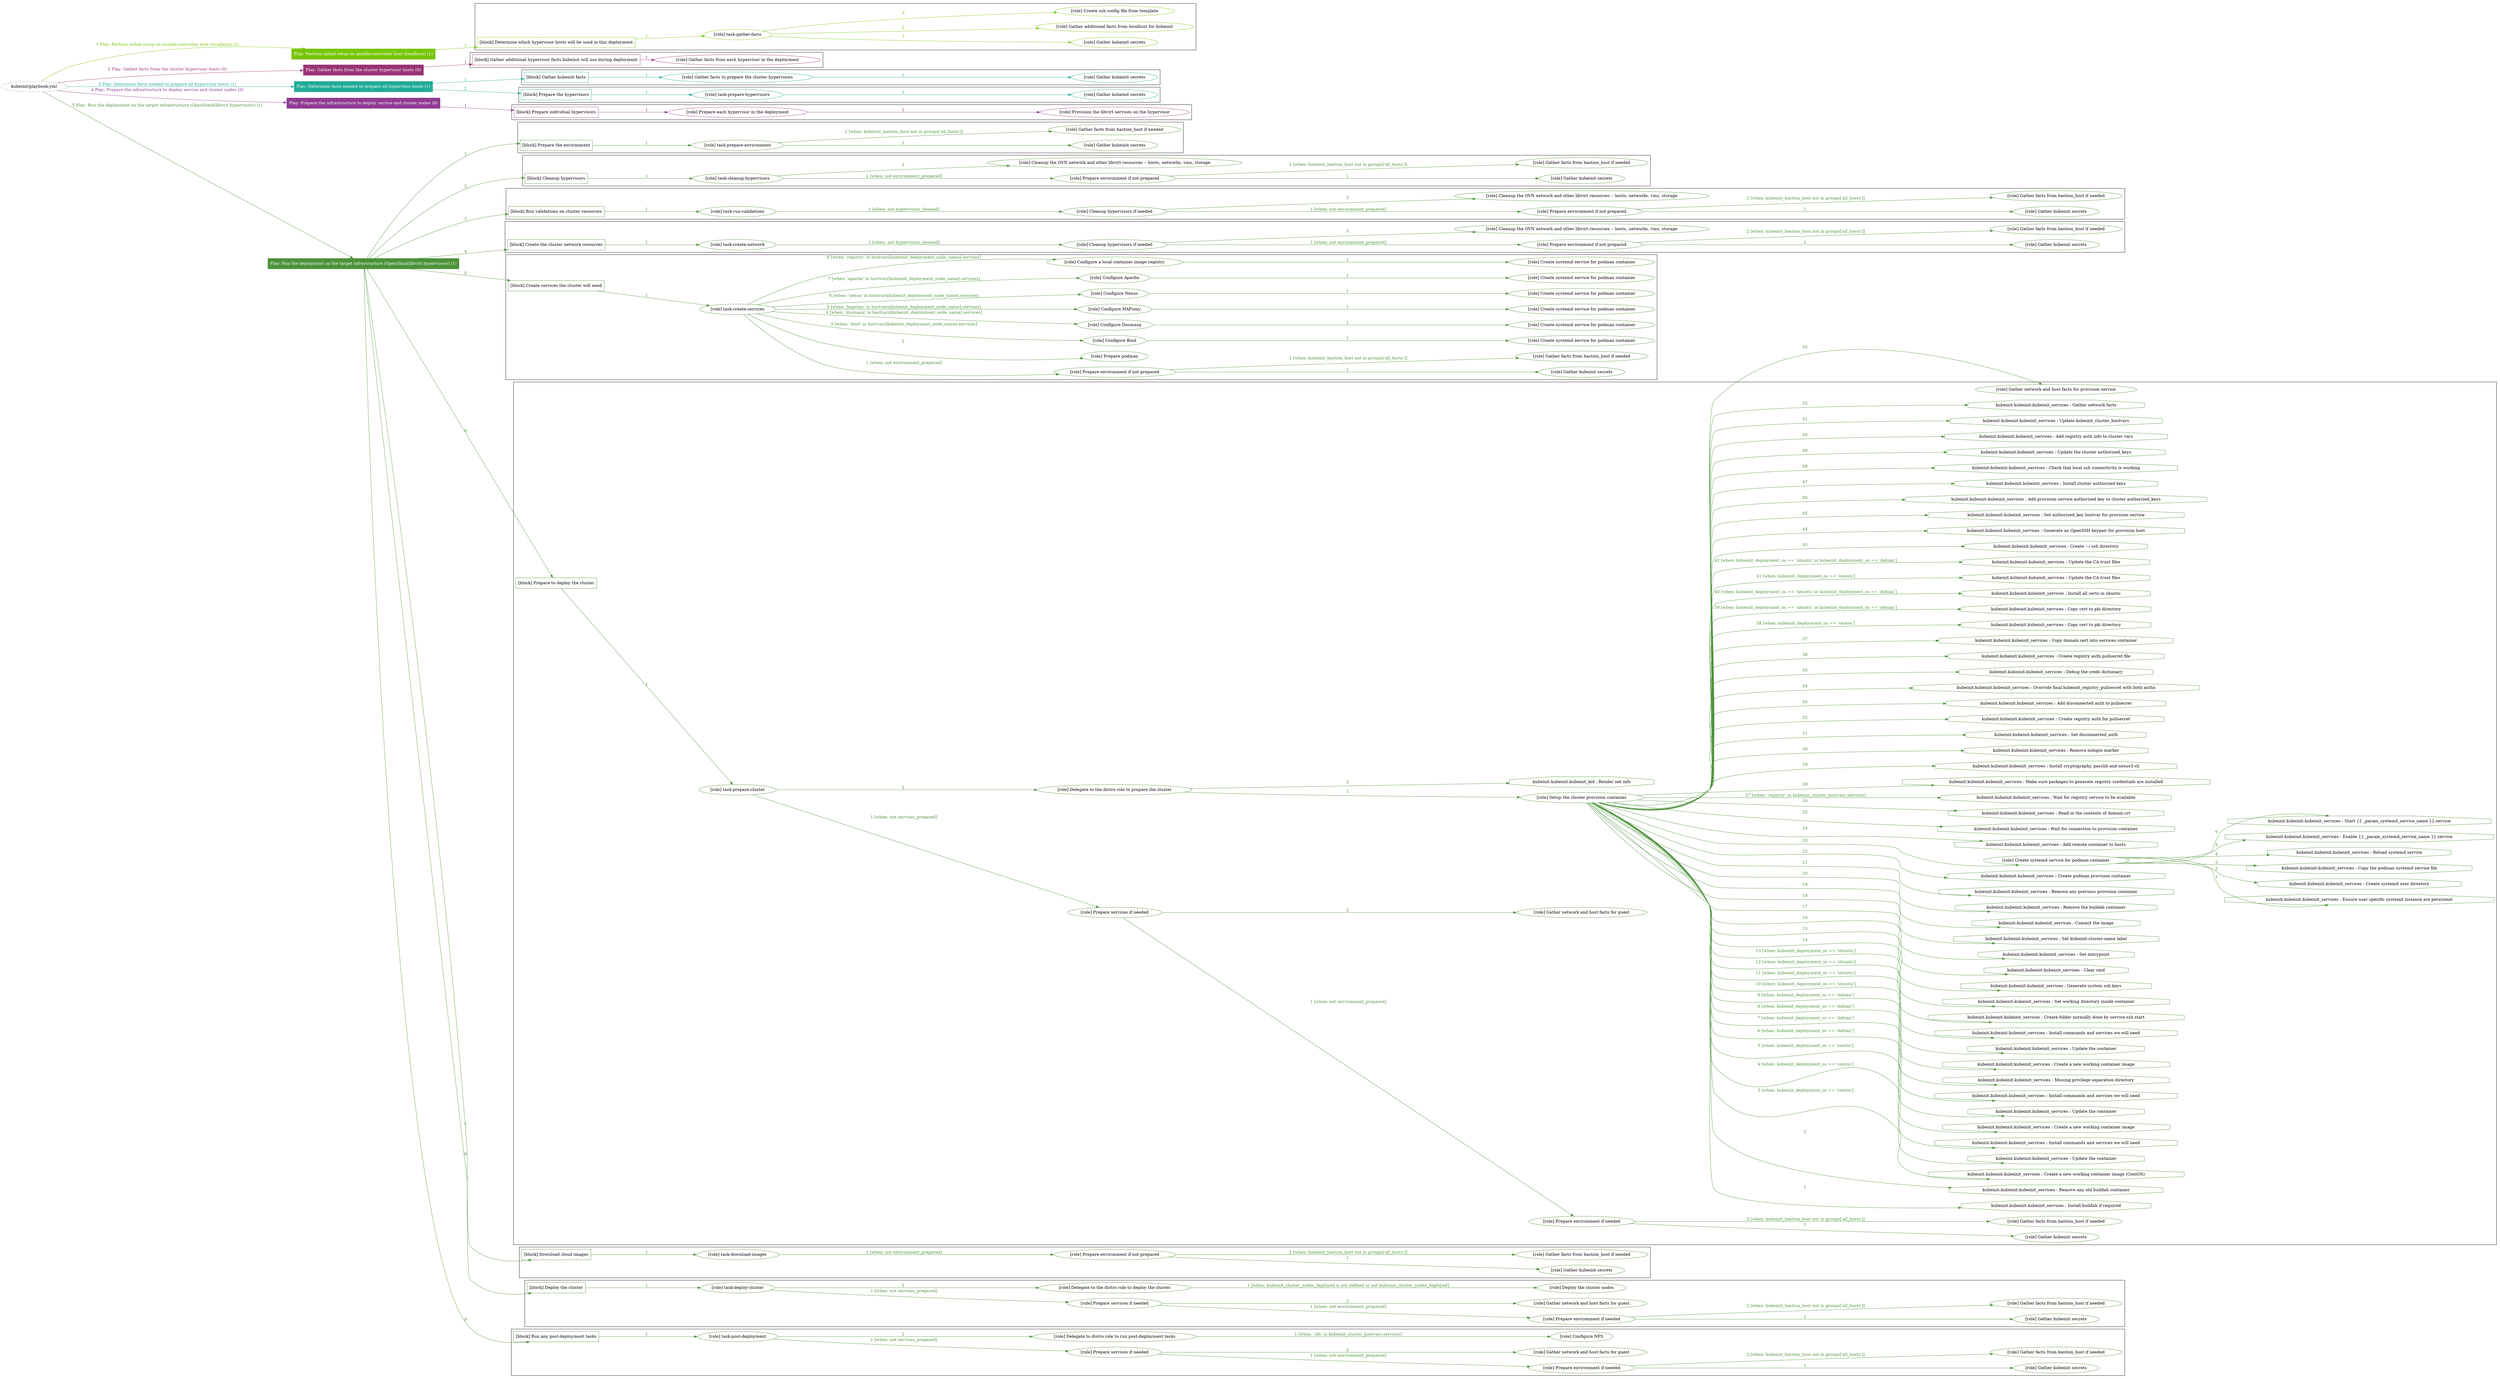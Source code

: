 digraph {
	graph [concentrate=true ordering=in rankdir=LR ratio=fill]
	edge [esep=5 sep=10]
	"kubeinit/playbook.yml" [URL="/home/runner/work/kubeinit/kubeinit/kubeinit/playbook.yml" id=playbook_6df39561 style=dotted]
	"kubeinit/playbook.yml" -> play_0e75735e [label="1 Play: Perform initial setup on ansible-controller host (localhost) (1)" color="#77c507" fontcolor="#77c507" id=edge_play_0e75735e labeltooltip="1 Play: Perform initial setup on ansible-controller host (localhost) (1)" tooltip="1 Play: Perform initial setup on ansible-controller host (localhost) (1)"]
	subgraph "Play: Perform initial setup on ansible-controller host (localhost) (1)" {
		play_0e75735e [label="Play: Perform initial setup on ansible-controller host (localhost) (1)" URL="/home/runner/work/kubeinit/kubeinit/kubeinit/playbook.yml" color="#77c507" fontcolor="#ffffff" id=play_0e75735e shape=box style=filled tooltip=localhost]
		play_0e75735e -> block_8fd2887d [label=1 color="#77c507" fontcolor="#77c507" id=edge_block_8fd2887d labeltooltip=1 tooltip=1]
		subgraph cluster_block_8fd2887d {
			block_8fd2887d [label="[block] Determine which hypervisor hosts will be used in this deployment" URL="/home/runner/work/kubeinit/kubeinit/kubeinit/playbook.yml" color="#77c507" id=block_8fd2887d labeltooltip="Determine which hypervisor hosts will be used in this deployment" shape=box tooltip="Determine which hypervisor hosts will be used in this deployment"]
			block_8fd2887d -> role_5943ea4e [label="1 " color="#77c507" fontcolor="#77c507" id=edge_role_5943ea4e labeltooltip="1 " tooltip="1 "]
			subgraph "task-gather-facts" {
				role_5943ea4e [label="[role] task-gather-facts" URL="/home/runner/work/kubeinit/kubeinit/kubeinit/playbook.yml" color="#77c507" id=role_5943ea4e tooltip="task-gather-facts"]
				role_5943ea4e -> role_ded73899 [label="1 " color="#77c507" fontcolor="#77c507" id=edge_role_ded73899 labeltooltip="1 " tooltip="1 "]
				subgraph "Gather kubeinit secrets" {
					role_ded73899 [label="[role] Gather kubeinit secrets" URL="/home/runner/.ansible/collections/ansible_collections/kubeinit/kubeinit/roles/kubeinit_prepare/tasks/build_hypervisors_group.yml" color="#77c507" id=role_ded73899 tooltip="Gather kubeinit secrets"]
				}
				role_5943ea4e -> role_c8fe2cea [label="2 " color="#77c507" fontcolor="#77c507" id=edge_role_c8fe2cea labeltooltip="2 " tooltip="2 "]
				subgraph "Gather additional facts from localhost for kubeinit" {
					role_c8fe2cea [label="[role] Gather additional facts from localhost for kubeinit" URL="/home/runner/.ansible/collections/ansible_collections/kubeinit/kubeinit/roles/kubeinit_prepare/tasks/build_hypervisors_group.yml" color="#77c507" id=role_c8fe2cea tooltip="Gather additional facts from localhost for kubeinit"]
				}
				role_5943ea4e -> role_846d2d08 [label="3 " color="#77c507" fontcolor="#77c507" id=edge_role_846d2d08 labeltooltip="3 " tooltip="3 "]
				subgraph "Create ssh config file from template" {
					role_846d2d08 [label="[role] Create ssh config file from template" URL="/home/runner/.ansible/collections/ansible_collections/kubeinit/kubeinit/roles/kubeinit_prepare/tasks/build_hypervisors_group.yml" color="#77c507" id=role_846d2d08 tooltip="Create ssh config file from template"]
				}
			}
		}
	}
	"kubeinit/playbook.yml" -> play_4c38d10a [label="2 Play: Gather facts from the cluster hypervisor hosts (0)" color="#983475" fontcolor="#983475" id=edge_play_4c38d10a labeltooltip="2 Play: Gather facts from the cluster hypervisor hosts (0)" tooltip="2 Play: Gather facts from the cluster hypervisor hosts (0)"]
	subgraph "Play: Gather facts from the cluster hypervisor hosts (0)" {
		play_4c38d10a [label="Play: Gather facts from the cluster hypervisor hosts (0)" URL="/home/runner/work/kubeinit/kubeinit/kubeinit/playbook.yml" color="#983475" fontcolor="#ffffff" id=play_4c38d10a shape=box style=filled tooltip="Play: Gather facts from the cluster hypervisor hosts (0)"]
		play_4c38d10a -> block_289841ef [label=1 color="#983475" fontcolor="#983475" id=edge_block_289841ef labeltooltip=1 tooltip=1]
		subgraph cluster_block_289841ef {
			block_289841ef [label="[block] Gather additional hypervisor facts kubeinit will use during deployment" URL="/home/runner/work/kubeinit/kubeinit/kubeinit/playbook.yml" color="#983475" id=block_289841ef labeltooltip="Gather additional hypervisor facts kubeinit will use during deployment" shape=box tooltip="Gather additional hypervisor facts kubeinit will use during deployment"]
			block_289841ef -> role_f6b03f93 [label="1 " color="#983475" fontcolor="#983475" id=edge_role_f6b03f93 labeltooltip="1 " tooltip="1 "]
			subgraph "Gather facts from each hypervisor in the deployment" {
				role_f6b03f93 [label="[role] Gather facts from each hypervisor in the deployment" URL="/home/runner/work/kubeinit/kubeinit/kubeinit/playbook.yml" color="#983475" id=role_f6b03f93 tooltip="Gather facts from each hypervisor in the deployment"]
			}
		}
	}
	"kubeinit/playbook.yml" -> play_4faf74e0 [label="3 Play: Determine facts needed to prepare all hypervisor hosts (1)" color="#21ab98" fontcolor="#21ab98" id=edge_play_4faf74e0 labeltooltip="3 Play: Determine facts needed to prepare all hypervisor hosts (1)" tooltip="3 Play: Determine facts needed to prepare all hypervisor hosts (1)"]
	subgraph "Play: Determine facts needed to prepare all hypervisor hosts (1)" {
		play_4faf74e0 [label="Play: Determine facts needed to prepare all hypervisor hosts (1)" URL="/home/runner/work/kubeinit/kubeinit/kubeinit/playbook.yml" color="#21ab98" fontcolor="#ffffff" id=play_4faf74e0 shape=box style=filled tooltip=localhost]
		play_4faf74e0 -> block_2bebdd1d [label=1 color="#21ab98" fontcolor="#21ab98" id=edge_block_2bebdd1d labeltooltip=1 tooltip=1]
		subgraph cluster_block_2bebdd1d {
			block_2bebdd1d [label="[block] Gather kubeinit facts" URL="/home/runner/work/kubeinit/kubeinit/kubeinit/playbook.yml" color="#21ab98" id=block_2bebdd1d labeltooltip="Gather kubeinit facts" shape=box tooltip="Gather kubeinit facts"]
			block_2bebdd1d -> role_4a27e9f4 [label="1 " color="#21ab98" fontcolor="#21ab98" id=edge_role_4a27e9f4 labeltooltip="1 " tooltip="1 "]
			subgraph "Gather facts to prepare the cluster hypervisors" {
				role_4a27e9f4 [label="[role] Gather facts to prepare the cluster hypervisors" URL="/home/runner/work/kubeinit/kubeinit/kubeinit/playbook.yml" color="#21ab98" id=role_4a27e9f4 tooltip="Gather facts to prepare the cluster hypervisors"]
				role_4a27e9f4 -> role_4c06adc5 [label="1 " color="#21ab98" fontcolor="#21ab98" id=edge_role_4c06adc5 labeltooltip="1 " tooltip="1 "]
				subgraph "Gather kubeinit secrets" {
					role_4c06adc5 [label="[role] Gather kubeinit secrets" URL="/home/runner/.ansible/collections/ansible_collections/kubeinit/kubeinit/roles/kubeinit_prepare/tasks/gather_kubeinit_facts.yml" color="#21ab98" id=role_4c06adc5 tooltip="Gather kubeinit secrets"]
				}
			}
		}
		play_4faf74e0 -> block_2c3cbd79 [label=2 color="#21ab98" fontcolor="#21ab98" id=edge_block_2c3cbd79 labeltooltip=2 tooltip=2]
		subgraph cluster_block_2c3cbd79 {
			block_2c3cbd79 [label="[block] Prepare the hypervisors" URL="/home/runner/work/kubeinit/kubeinit/kubeinit/playbook.yml" color="#21ab98" id=block_2c3cbd79 labeltooltip="Prepare the hypervisors" shape=box tooltip="Prepare the hypervisors"]
			block_2c3cbd79 -> role_bd1e5f29 [label="1 " color="#21ab98" fontcolor="#21ab98" id=edge_role_bd1e5f29 labeltooltip="1 " tooltip="1 "]
			subgraph "task-prepare-hypervisors" {
				role_bd1e5f29 [label="[role] task-prepare-hypervisors" URL="/home/runner/work/kubeinit/kubeinit/kubeinit/playbook.yml" color="#21ab98" id=role_bd1e5f29 tooltip="task-prepare-hypervisors"]
				role_bd1e5f29 -> role_16671872 [label="1 " color="#21ab98" fontcolor="#21ab98" id=edge_role_16671872 labeltooltip="1 " tooltip="1 "]
				subgraph "Gather kubeinit secrets" {
					role_16671872 [label="[role] Gather kubeinit secrets" URL="/home/runner/.ansible/collections/ansible_collections/kubeinit/kubeinit/roles/kubeinit_prepare/tasks/gather_kubeinit_facts.yml" color="#21ab98" id=role_16671872 tooltip="Gather kubeinit secrets"]
				}
			}
		}
	}
	"kubeinit/playbook.yml" -> play_b816a054 [label="4 Play: Prepare the infrastructure to deploy service and cluster nodes (0)" color="#8e3b91" fontcolor="#8e3b91" id=edge_play_b816a054 labeltooltip="4 Play: Prepare the infrastructure to deploy service and cluster nodes (0)" tooltip="4 Play: Prepare the infrastructure to deploy service and cluster nodes (0)"]
	subgraph "Play: Prepare the infrastructure to deploy service and cluster nodes (0)" {
		play_b816a054 [label="Play: Prepare the infrastructure to deploy service and cluster nodes (0)" URL="/home/runner/work/kubeinit/kubeinit/kubeinit/playbook.yml" color="#8e3b91" fontcolor="#ffffff" id=play_b816a054 shape=box style=filled tooltip="Play: Prepare the infrastructure to deploy service and cluster nodes (0)"]
		play_b816a054 -> block_95d138fd [label=1 color="#8e3b91" fontcolor="#8e3b91" id=edge_block_95d138fd labeltooltip=1 tooltip=1]
		subgraph cluster_block_95d138fd {
			block_95d138fd [label="[block] Prepare individual hypervisors" URL="/home/runner/work/kubeinit/kubeinit/kubeinit/playbook.yml" color="#8e3b91" id=block_95d138fd labeltooltip="Prepare individual hypervisors" shape=box tooltip="Prepare individual hypervisors"]
			block_95d138fd -> role_ce69d383 [label="1 " color="#8e3b91" fontcolor="#8e3b91" id=edge_role_ce69d383 labeltooltip="1 " tooltip="1 "]
			subgraph "Prepare each hypervisor in the deployment" {
				role_ce69d383 [label="[role] Prepare each hypervisor in the deployment" URL="/home/runner/work/kubeinit/kubeinit/kubeinit/playbook.yml" color="#8e3b91" id=role_ce69d383 tooltip="Prepare each hypervisor in the deployment"]
				role_ce69d383 -> role_07e3f33d [label="1 " color="#8e3b91" fontcolor="#8e3b91" id=edge_role_07e3f33d labeltooltip="1 " tooltip="1 "]
				subgraph "Provision the libvirt services on the hypervisor" {
					role_07e3f33d [label="[role] Provision the libvirt services on the hypervisor" URL="/home/runner/.ansible/collections/ansible_collections/kubeinit/kubeinit/roles/kubeinit_prepare/tasks/prepare_hypervisor.yml" color="#8e3b91" id=role_07e3f33d tooltip="Provision the libvirt services on the hypervisor"]
				}
			}
		}
	}
	"kubeinit/playbook.yml" -> play_b20d87ec [label="5 Play: Run the deployment on the target infrastructure (OpenStack/libvirt hypervisors) (1)" color="#4c923a" fontcolor="#4c923a" id=edge_play_b20d87ec labeltooltip="5 Play: Run the deployment on the target infrastructure (OpenStack/libvirt hypervisors) (1)" tooltip="5 Play: Run the deployment on the target infrastructure (OpenStack/libvirt hypervisors) (1)"]
	subgraph "Play: Run the deployment on the target infrastructure (OpenStack/libvirt hypervisors) (1)" {
		play_b20d87ec [label="Play: Run the deployment on the target infrastructure (OpenStack/libvirt hypervisors) (1)" URL="/home/runner/work/kubeinit/kubeinit/kubeinit/playbook.yml" color="#4c923a" fontcolor="#ffffff" id=play_b20d87ec shape=box style=filled tooltip=localhost]
		play_b20d87ec -> block_b7b99b9d [label=1 color="#4c923a" fontcolor="#4c923a" id=edge_block_b7b99b9d labeltooltip=1 tooltip=1]
		subgraph cluster_block_b7b99b9d {
			block_b7b99b9d [label="[block] Prepare the environment" URL="/home/runner/work/kubeinit/kubeinit/kubeinit/playbook.yml" color="#4c923a" id=block_b7b99b9d labeltooltip="Prepare the environment" shape=box tooltip="Prepare the environment"]
			block_b7b99b9d -> role_c39b24e6 [label="1 " color="#4c923a" fontcolor="#4c923a" id=edge_role_c39b24e6 labeltooltip="1 " tooltip="1 "]
			subgraph "task-prepare-environment" {
				role_c39b24e6 [label="[role] task-prepare-environment" URL="/home/runner/work/kubeinit/kubeinit/kubeinit/playbook.yml" color="#4c923a" id=role_c39b24e6 tooltip="task-prepare-environment"]
				role_c39b24e6 -> role_0ac0765b [label="1 " color="#4c923a" fontcolor="#4c923a" id=edge_role_0ac0765b labeltooltip="1 " tooltip="1 "]
				subgraph "Gather kubeinit secrets" {
					role_0ac0765b [label="[role] Gather kubeinit secrets" URL="/home/runner/.ansible/collections/ansible_collections/kubeinit/kubeinit/roles/kubeinit_prepare/tasks/gather_kubeinit_facts.yml" color="#4c923a" id=role_0ac0765b tooltip="Gather kubeinit secrets"]
				}
				role_c39b24e6 -> role_dd031147 [label="2 [when: kubeinit_bastion_host not in groups['all_hosts']]" color="#4c923a" fontcolor="#4c923a" id=edge_role_dd031147 labeltooltip="2 [when: kubeinit_bastion_host not in groups['all_hosts']]" tooltip="2 [when: kubeinit_bastion_host not in groups['all_hosts']]"]
				subgraph "Gather facts from bastion_host if needed" {
					role_dd031147 [label="[role] Gather facts from bastion_host if needed" URL="/home/runner/.ansible/collections/ansible_collections/kubeinit/kubeinit/roles/kubeinit_prepare/tasks/main.yml" color="#4c923a" id=role_dd031147 tooltip="Gather facts from bastion_host if needed"]
				}
			}
		}
		play_b20d87ec -> block_47648509 [label=2 color="#4c923a" fontcolor="#4c923a" id=edge_block_47648509 labeltooltip=2 tooltip=2]
		subgraph cluster_block_47648509 {
			block_47648509 [label="[block] Cleanup hypervisors" URL="/home/runner/work/kubeinit/kubeinit/kubeinit/playbook.yml" color="#4c923a" id=block_47648509 labeltooltip="Cleanup hypervisors" shape=box tooltip="Cleanup hypervisors"]
			block_47648509 -> role_2f46908f [label="1 " color="#4c923a" fontcolor="#4c923a" id=edge_role_2f46908f labeltooltip="1 " tooltip="1 "]
			subgraph "task-cleanup-hypervisors" {
				role_2f46908f [label="[role] task-cleanup-hypervisors" URL="/home/runner/work/kubeinit/kubeinit/kubeinit/playbook.yml" color="#4c923a" id=role_2f46908f tooltip="task-cleanup-hypervisors"]
				role_2f46908f -> role_78705fb9 [label="1 [when: not environment_prepared]" color="#4c923a" fontcolor="#4c923a" id=edge_role_78705fb9 labeltooltip="1 [when: not environment_prepared]" tooltip="1 [when: not environment_prepared]"]
				subgraph "Prepare environment if not prepared" {
					role_78705fb9 [label="[role] Prepare environment if not prepared" URL="/home/runner/.ansible/collections/ansible_collections/kubeinit/kubeinit/roles/kubeinit_libvirt/tasks/cleanup_hypervisors.yml" color="#4c923a" id=role_78705fb9 tooltip="Prepare environment if not prepared"]
					role_78705fb9 -> role_d0f354af [label="1 " color="#4c923a" fontcolor="#4c923a" id=edge_role_d0f354af labeltooltip="1 " tooltip="1 "]
					subgraph "Gather kubeinit secrets" {
						role_d0f354af [label="[role] Gather kubeinit secrets" URL="/home/runner/.ansible/collections/ansible_collections/kubeinit/kubeinit/roles/kubeinit_prepare/tasks/gather_kubeinit_facts.yml" color="#4c923a" id=role_d0f354af tooltip="Gather kubeinit secrets"]
					}
					role_78705fb9 -> role_13bae8bf [label="2 [when: kubeinit_bastion_host not in groups['all_hosts']]" color="#4c923a" fontcolor="#4c923a" id=edge_role_13bae8bf labeltooltip="2 [when: kubeinit_bastion_host not in groups['all_hosts']]" tooltip="2 [when: kubeinit_bastion_host not in groups['all_hosts']]"]
					subgraph "Gather facts from bastion_host if needed" {
						role_13bae8bf [label="[role] Gather facts from bastion_host if needed" URL="/home/runner/.ansible/collections/ansible_collections/kubeinit/kubeinit/roles/kubeinit_prepare/tasks/main.yml" color="#4c923a" id=role_13bae8bf tooltip="Gather facts from bastion_host if needed"]
					}
				}
				role_2f46908f -> role_3d5317e0 [label="2 " color="#4c923a" fontcolor="#4c923a" id=edge_role_3d5317e0 labeltooltip="2 " tooltip="2 "]
				subgraph "Cleanup the OVN network and other libvirt resources -- hosts, networks, vms, storage" {
					role_3d5317e0 [label="[role] Cleanup the OVN network and other libvirt resources -- hosts, networks, vms, storage" URL="/home/runner/.ansible/collections/ansible_collections/kubeinit/kubeinit/roles/kubeinit_libvirt/tasks/cleanup_hypervisors.yml" color="#4c923a" id=role_3d5317e0 tooltip="Cleanup the OVN network and other libvirt resources -- hosts, networks, vms, storage"]
				}
			}
		}
		play_b20d87ec -> block_f253939e [label=3 color="#4c923a" fontcolor="#4c923a" id=edge_block_f253939e labeltooltip=3 tooltip=3]
		subgraph cluster_block_f253939e {
			block_f253939e [label="[block] Run validations on cluster resources" URL="/home/runner/work/kubeinit/kubeinit/kubeinit/playbook.yml" color="#4c923a" id=block_f253939e labeltooltip="Run validations on cluster resources" shape=box tooltip="Run validations on cluster resources"]
			block_f253939e -> role_408ae113 [label="1 " color="#4c923a" fontcolor="#4c923a" id=edge_role_408ae113 labeltooltip="1 " tooltip="1 "]
			subgraph "task-run-validations" {
				role_408ae113 [label="[role] task-run-validations" URL="/home/runner/work/kubeinit/kubeinit/kubeinit/playbook.yml" color="#4c923a" id=role_408ae113 tooltip="task-run-validations"]
				role_408ae113 -> role_9d0e695c [label="1 [when: not hypervisors_cleaned]" color="#4c923a" fontcolor="#4c923a" id=edge_role_9d0e695c labeltooltip="1 [when: not hypervisors_cleaned]" tooltip="1 [when: not hypervisors_cleaned]"]
				subgraph "Cleanup hypervisors if needed" {
					role_9d0e695c [label="[role] Cleanup hypervisors if needed" URL="/home/runner/.ansible/collections/ansible_collections/kubeinit/kubeinit/roles/kubeinit_validations/tasks/main.yml" color="#4c923a" id=role_9d0e695c tooltip="Cleanup hypervisors if needed"]
					role_9d0e695c -> role_027bec04 [label="1 [when: not environment_prepared]" color="#4c923a" fontcolor="#4c923a" id=edge_role_027bec04 labeltooltip="1 [when: not environment_prepared]" tooltip="1 [when: not environment_prepared]"]
					subgraph "Prepare environment if not prepared" {
						role_027bec04 [label="[role] Prepare environment if not prepared" URL="/home/runner/.ansible/collections/ansible_collections/kubeinit/kubeinit/roles/kubeinit_libvirt/tasks/cleanup_hypervisors.yml" color="#4c923a" id=role_027bec04 tooltip="Prepare environment if not prepared"]
						role_027bec04 -> role_3bbb697e [label="1 " color="#4c923a" fontcolor="#4c923a" id=edge_role_3bbb697e labeltooltip="1 " tooltip="1 "]
						subgraph "Gather kubeinit secrets" {
							role_3bbb697e [label="[role] Gather kubeinit secrets" URL="/home/runner/.ansible/collections/ansible_collections/kubeinit/kubeinit/roles/kubeinit_prepare/tasks/gather_kubeinit_facts.yml" color="#4c923a" id=role_3bbb697e tooltip="Gather kubeinit secrets"]
						}
						role_027bec04 -> role_c3f2703c [label="2 [when: kubeinit_bastion_host not in groups['all_hosts']]" color="#4c923a" fontcolor="#4c923a" id=edge_role_c3f2703c labeltooltip="2 [when: kubeinit_bastion_host not in groups['all_hosts']]" tooltip="2 [when: kubeinit_bastion_host not in groups['all_hosts']]"]
						subgraph "Gather facts from bastion_host if needed" {
							role_c3f2703c [label="[role] Gather facts from bastion_host if needed" URL="/home/runner/.ansible/collections/ansible_collections/kubeinit/kubeinit/roles/kubeinit_prepare/tasks/main.yml" color="#4c923a" id=role_c3f2703c tooltip="Gather facts from bastion_host if needed"]
						}
					}
					role_9d0e695c -> role_010cad9b [label="2 " color="#4c923a" fontcolor="#4c923a" id=edge_role_010cad9b labeltooltip="2 " tooltip="2 "]
					subgraph "Cleanup the OVN network and other libvirt resources -- hosts, networks, vms, storage" {
						role_010cad9b [label="[role] Cleanup the OVN network and other libvirt resources -- hosts, networks, vms, storage" URL="/home/runner/.ansible/collections/ansible_collections/kubeinit/kubeinit/roles/kubeinit_libvirt/tasks/cleanup_hypervisors.yml" color="#4c923a" id=role_010cad9b tooltip="Cleanup the OVN network and other libvirt resources -- hosts, networks, vms, storage"]
					}
				}
			}
		}
		play_b20d87ec -> block_264a9806 [label=4 color="#4c923a" fontcolor="#4c923a" id=edge_block_264a9806 labeltooltip=4 tooltip=4]
		subgraph cluster_block_264a9806 {
			block_264a9806 [label="[block] Create the cluster network resources" URL="/home/runner/work/kubeinit/kubeinit/kubeinit/playbook.yml" color="#4c923a" id=block_264a9806 labeltooltip="Create the cluster network resources" shape=box tooltip="Create the cluster network resources"]
			block_264a9806 -> role_2dedeeb6 [label="1 " color="#4c923a" fontcolor="#4c923a" id=edge_role_2dedeeb6 labeltooltip="1 " tooltip="1 "]
			subgraph "task-create-network" {
				role_2dedeeb6 [label="[role] task-create-network" URL="/home/runner/work/kubeinit/kubeinit/kubeinit/playbook.yml" color="#4c923a" id=role_2dedeeb6 tooltip="task-create-network"]
				role_2dedeeb6 -> role_0eb5de43 [label="1 [when: not hypervisors_cleaned]" color="#4c923a" fontcolor="#4c923a" id=edge_role_0eb5de43 labeltooltip="1 [when: not hypervisors_cleaned]" tooltip="1 [when: not hypervisors_cleaned]"]
				subgraph "Cleanup hypervisors if needed" {
					role_0eb5de43 [label="[role] Cleanup hypervisors if needed" URL="/home/runner/.ansible/collections/ansible_collections/kubeinit/kubeinit/roles/kubeinit_libvirt/tasks/create_network.yml" color="#4c923a" id=role_0eb5de43 tooltip="Cleanup hypervisors if needed"]
					role_0eb5de43 -> role_fbd10b36 [label="1 [when: not environment_prepared]" color="#4c923a" fontcolor="#4c923a" id=edge_role_fbd10b36 labeltooltip="1 [when: not environment_prepared]" tooltip="1 [when: not environment_prepared]"]
					subgraph "Prepare environment if not prepared" {
						role_fbd10b36 [label="[role] Prepare environment if not prepared" URL="/home/runner/.ansible/collections/ansible_collections/kubeinit/kubeinit/roles/kubeinit_libvirt/tasks/cleanup_hypervisors.yml" color="#4c923a" id=role_fbd10b36 tooltip="Prepare environment if not prepared"]
						role_fbd10b36 -> role_39e37655 [label="1 " color="#4c923a" fontcolor="#4c923a" id=edge_role_39e37655 labeltooltip="1 " tooltip="1 "]
						subgraph "Gather kubeinit secrets" {
							role_39e37655 [label="[role] Gather kubeinit secrets" URL="/home/runner/.ansible/collections/ansible_collections/kubeinit/kubeinit/roles/kubeinit_prepare/tasks/gather_kubeinit_facts.yml" color="#4c923a" id=role_39e37655 tooltip="Gather kubeinit secrets"]
						}
						role_fbd10b36 -> role_1a945915 [label="2 [when: kubeinit_bastion_host not in groups['all_hosts']]" color="#4c923a" fontcolor="#4c923a" id=edge_role_1a945915 labeltooltip="2 [when: kubeinit_bastion_host not in groups['all_hosts']]" tooltip="2 [when: kubeinit_bastion_host not in groups['all_hosts']]"]
						subgraph "Gather facts from bastion_host if needed" {
							role_1a945915 [label="[role] Gather facts from bastion_host if needed" URL="/home/runner/.ansible/collections/ansible_collections/kubeinit/kubeinit/roles/kubeinit_prepare/tasks/main.yml" color="#4c923a" id=role_1a945915 tooltip="Gather facts from bastion_host if needed"]
						}
					}
					role_0eb5de43 -> role_4784fb6a [label="2 " color="#4c923a" fontcolor="#4c923a" id=edge_role_4784fb6a labeltooltip="2 " tooltip="2 "]
					subgraph "Cleanup the OVN network and other libvirt resources -- hosts, networks, vms, storage" {
						role_4784fb6a [label="[role] Cleanup the OVN network and other libvirt resources -- hosts, networks, vms, storage" URL="/home/runner/.ansible/collections/ansible_collections/kubeinit/kubeinit/roles/kubeinit_libvirt/tasks/cleanup_hypervisors.yml" color="#4c923a" id=role_4784fb6a tooltip="Cleanup the OVN network and other libvirt resources -- hosts, networks, vms, storage"]
					}
				}
			}
		}
		play_b20d87ec -> block_d434e83e [label=5 color="#4c923a" fontcolor="#4c923a" id=edge_block_d434e83e labeltooltip=5 tooltip=5]
		subgraph cluster_block_d434e83e {
			block_d434e83e [label="[block] Create services the cluster will need" URL="/home/runner/work/kubeinit/kubeinit/kubeinit/playbook.yml" color="#4c923a" id=block_d434e83e labeltooltip="Create services the cluster will need" shape=box tooltip="Create services the cluster will need"]
			block_d434e83e -> role_a9bfc11f [label="1 " color="#4c923a" fontcolor="#4c923a" id=edge_role_a9bfc11f labeltooltip="1 " tooltip="1 "]
			subgraph "task-create-services" {
				role_a9bfc11f [label="[role] task-create-services" URL="/home/runner/work/kubeinit/kubeinit/kubeinit/playbook.yml" color="#4c923a" id=role_a9bfc11f tooltip="task-create-services"]
				role_a9bfc11f -> role_bf5efd1a [label="1 [when: not environment_prepared]" color="#4c923a" fontcolor="#4c923a" id=edge_role_bf5efd1a labeltooltip="1 [when: not environment_prepared]" tooltip="1 [when: not environment_prepared]"]
				subgraph "Prepare environment if not prepared" {
					role_bf5efd1a [label="[role] Prepare environment if not prepared" URL="/home/runner/.ansible/collections/ansible_collections/kubeinit/kubeinit/roles/kubeinit_services/tasks/main.yml" color="#4c923a" id=role_bf5efd1a tooltip="Prepare environment if not prepared"]
					role_bf5efd1a -> role_4b1b150c [label="1 " color="#4c923a" fontcolor="#4c923a" id=edge_role_4b1b150c labeltooltip="1 " tooltip="1 "]
					subgraph "Gather kubeinit secrets" {
						role_4b1b150c [label="[role] Gather kubeinit secrets" URL="/home/runner/.ansible/collections/ansible_collections/kubeinit/kubeinit/roles/kubeinit_prepare/tasks/gather_kubeinit_facts.yml" color="#4c923a" id=role_4b1b150c tooltip="Gather kubeinit secrets"]
					}
					role_bf5efd1a -> role_cbf50b3f [label="2 [when: kubeinit_bastion_host not in groups['all_hosts']]" color="#4c923a" fontcolor="#4c923a" id=edge_role_cbf50b3f labeltooltip="2 [when: kubeinit_bastion_host not in groups['all_hosts']]" tooltip="2 [when: kubeinit_bastion_host not in groups['all_hosts']]"]
					subgraph "Gather facts from bastion_host if needed" {
						role_cbf50b3f [label="[role] Gather facts from bastion_host if needed" URL="/home/runner/.ansible/collections/ansible_collections/kubeinit/kubeinit/roles/kubeinit_prepare/tasks/main.yml" color="#4c923a" id=role_cbf50b3f tooltip="Gather facts from bastion_host if needed"]
					}
				}
				role_a9bfc11f -> role_131c7f50 [label="2 " color="#4c923a" fontcolor="#4c923a" id=edge_role_131c7f50 labeltooltip="2 " tooltip="2 "]
				subgraph "Prepare podman" {
					role_131c7f50 [label="[role] Prepare podman" URL="/home/runner/.ansible/collections/ansible_collections/kubeinit/kubeinit/roles/kubeinit_services/tasks/00_create_service_pod.yml" color="#4c923a" id=role_131c7f50 tooltip="Prepare podman"]
				}
				role_a9bfc11f -> role_4a7ef0e2 [label="3 [when: 'bind' in hostvars[kubeinit_deployment_node_name].services]" color="#4c923a" fontcolor="#4c923a" id=edge_role_4a7ef0e2 labeltooltip="3 [when: 'bind' in hostvars[kubeinit_deployment_node_name].services]" tooltip="3 [when: 'bind' in hostvars[kubeinit_deployment_node_name].services]"]
				subgraph "Configure Bind" {
					role_4a7ef0e2 [label="[role] Configure Bind" URL="/home/runner/.ansible/collections/ansible_collections/kubeinit/kubeinit/roles/kubeinit_services/tasks/start_services_containers.yml" color="#4c923a" id=role_4a7ef0e2 tooltip="Configure Bind"]
					role_4a7ef0e2 -> role_e2aef5f0 [label="1 " color="#4c923a" fontcolor="#4c923a" id=edge_role_e2aef5f0 labeltooltip="1 " tooltip="1 "]
					subgraph "Create systemd service for podman container" {
						role_e2aef5f0 [label="[role] Create systemd service for podman container" URL="/home/runner/.ansible/collections/ansible_collections/kubeinit/kubeinit/roles/kubeinit_bind/tasks/main.yml" color="#4c923a" id=role_e2aef5f0 tooltip="Create systemd service for podman container"]
					}
				}
				role_a9bfc11f -> role_934ccbaf [label="4 [when: 'dnsmasq' in hostvars[kubeinit_deployment_node_name].services]" color="#4c923a" fontcolor="#4c923a" id=edge_role_934ccbaf labeltooltip="4 [when: 'dnsmasq' in hostvars[kubeinit_deployment_node_name].services]" tooltip="4 [when: 'dnsmasq' in hostvars[kubeinit_deployment_node_name].services]"]
				subgraph "Configure Dnsmasq" {
					role_934ccbaf [label="[role] Configure Dnsmasq" URL="/home/runner/.ansible/collections/ansible_collections/kubeinit/kubeinit/roles/kubeinit_services/tasks/start_services_containers.yml" color="#4c923a" id=role_934ccbaf tooltip="Configure Dnsmasq"]
					role_934ccbaf -> role_c0a36b3e [label="1 " color="#4c923a" fontcolor="#4c923a" id=edge_role_c0a36b3e labeltooltip="1 " tooltip="1 "]
					subgraph "Create systemd service for podman container" {
						role_c0a36b3e [label="[role] Create systemd service for podman container" URL="/home/runner/.ansible/collections/ansible_collections/kubeinit/kubeinit/roles/kubeinit_dnsmasq/tasks/main.yml" color="#4c923a" id=role_c0a36b3e tooltip="Create systemd service for podman container"]
					}
				}
				role_a9bfc11f -> role_513372fa [label="5 [when: 'haproxy' in hostvars[kubeinit_deployment_node_name].services]" color="#4c923a" fontcolor="#4c923a" id=edge_role_513372fa labeltooltip="5 [when: 'haproxy' in hostvars[kubeinit_deployment_node_name].services]" tooltip="5 [when: 'haproxy' in hostvars[kubeinit_deployment_node_name].services]"]
				subgraph "Configure HAProxy" {
					role_513372fa [label="[role] Configure HAProxy" URL="/home/runner/.ansible/collections/ansible_collections/kubeinit/kubeinit/roles/kubeinit_services/tasks/start_services_containers.yml" color="#4c923a" id=role_513372fa tooltip="Configure HAProxy"]
					role_513372fa -> role_b8551720 [label="1 " color="#4c923a" fontcolor="#4c923a" id=edge_role_b8551720 labeltooltip="1 " tooltip="1 "]
					subgraph "Create systemd service for podman container" {
						role_b8551720 [label="[role] Create systemd service for podman container" URL="/home/runner/.ansible/collections/ansible_collections/kubeinit/kubeinit/roles/kubeinit_haproxy/tasks/main.yml" color="#4c923a" id=role_b8551720 tooltip="Create systemd service for podman container"]
					}
				}
				role_a9bfc11f -> role_68df80f4 [label="6 [when: 'nexus' in hostvars[kubeinit_deployment_node_name].services]" color="#4c923a" fontcolor="#4c923a" id=edge_role_68df80f4 labeltooltip="6 [when: 'nexus' in hostvars[kubeinit_deployment_node_name].services]" tooltip="6 [when: 'nexus' in hostvars[kubeinit_deployment_node_name].services]"]
				subgraph "Configure Nexus" {
					role_68df80f4 [label="[role] Configure Nexus" URL="/home/runner/.ansible/collections/ansible_collections/kubeinit/kubeinit/roles/kubeinit_services/tasks/start_services_containers.yml" color="#4c923a" id=role_68df80f4 tooltip="Configure Nexus"]
					role_68df80f4 -> role_53d3bfb2 [label="1 " color="#4c923a" fontcolor="#4c923a" id=edge_role_53d3bfb2 labeltooltip="1 " tooltip="1 "]
					subgraph "Create systemd service for podman container" {
						role_53d3bfb2 [label="[role] Create systemd service for podman container" URL="/home/runner/.ansible/collections/ansible_collections/kubeinit/kubeinit/roles/kubeinit_nexus/tasks/main.yml" color="#4c923a" id=role_53d3bfb2 tooltip="Create systemd service for podman container"]
					}
				}
				role_a9bfc11f -> role_68c173c1 [label="7 [when: 'apache' in hostvars[kubeinit_deployment_node_name].services]" color="#4c923a" fontcolor="#4c923a" id=edge_role_68c173c1 labeltooltip="7 [when: 'apache' in hostvars[kubeinit_deployment_node_name].services]" tooltip="7 [when: 'apache' in hostvars[kubeinit_deployment_node_name].services]"]
				subgraph "Configure Apache" {
					role_68c173c1 [label="[role] Configure Apache" URL="/home/runner/.ansible/collections/ansible_collections/kubeinit/kubeinit/roles/kubeinit_services/tasks/start_services_containers.yml" color="#4c923a" id=role_68c173c1 tooltip="Configure Apache"]
					role_68c173c1 -> role_fe98e6ae [label="1 " color="#4c923a" fontcolor="#4c923a" id=edge_role_fe98e6ae labeltooltip="1 " tooltip="1 "]
					subgraph "Create systemd service for podman container" {
						role_fe98e6ae [label="[role] Create systemd service for podman container" URL="/home/runner/.ansible/collections/ansible_collections/kubeinit/kubeinit/roles/kubeinit_apache/tasks/main.yml" color="#4c923a" id=role_fe98e6ae tooltip="Create systemd service for podman container"]
					}
				}
				role_a9bfc11f -> role_e3720170 [label="8 [when: 'registry' in hostvars[kubeinit_deployment_node_name].services]" color="#4c923a" fontcolor="#4c923a" id=edge_role_e3720170 labeltooltip="8 [when: 'registry' in hostvars[kubeinit_deployment_node_name].services]" tooltip="8 [when: 'registry' in hostvars[kubeinit_deployment_node_name].services]"]
				subgraph "Configure a local container image registry" {
					role_e3720170 [label="[role] Configure a local container image registry" URL="/home/runner/.ansible/collections/ansible_collections/kubeinit/kubeinit/roles/kubeinit_services/tasks/start_services_containers.yml" color="#4c923a" id=role_e3720170 tooltip="Configure a local container image registry"]
					role_e3720170 -> role_d8a3147a [label="1 " color="#4c923a" fontcolor="#4c923a" id=edge_role_d8a3147a labeltooltip="1 " tooltip="1 "]
					subgraph "Create systemd service for podman container" {
						role_d8a3147a [label="[role] Create systemd service for podman container" URL="/home/runner/.ansible/collections/ansible_collections/kubeinit/kubeinit/roles/kubeinit_registry/tasks/main.yml" color="#4c923a" id=role_d8a3147a tooltip="Create systemd service for podman container"]
					}
				}
			}
		}
		play_b20d87ec -> block_f42c5e16 [label=6 color="#4c923a" fontcolor="#4c923a" id=edge_block_f42c5e16 labeltooltip=6 tooltip=6]
		subgraph cluster_block_f42c5e16 {
			block_f42c5e16 [label="[block] Prepare to deploy the cluster" URL="/home/runner/work/kubeinit/kubeinit/kubeinit/playbook.yml" color="#4c923a" id=block_f42c5e16 labeltooltip="Prepare to deploy the cluster" shape=box tooltip="Prepare to deploy the cluster"]
			block_f42c5e16 -> role_440b0170 [label="1 " color="#4c923a" fontcolor="#4c923a" id=edge_role_440b0170 labeltooltip="1 " tooltip="1 "]
			subgraph "task-prepare-cluster" {
				role_440b0170 [label="[role] task-prepare-cluster" URL="/home/runner/work/kubeinit/kubeinit/kubeinit/playbook.yml" color="#4c923a" id=role_440b0170 tooltip="task-prepare-cluster"]
				role_440b0170 -> role_af5bb373 [label="1 [when: not services_prepared]" color="#4c923a" fontcolor="#4c923a" id=edge_role_af5bb373 labeltooltip="1 [when: not services_prepared]" tooltip="1 [when: not services_prepared]"]
				subgraph "Prepare services if needed" {
					role_af5bb373 [label="[role] Prepare services if needed" URL="/home/runner/.ansible/collections/ansible_collections/kubeinit/kubeinit/roles/kubeinit_prepare/tasks/prepare_cluster.yml" color="#4c923a" id=role_af5bb373 tooltip="Prepare services if needed"]
					role_af5bb373 -> role_fdd4aabd [label="1 [when: not environment_prepared]" color="#4c923a" fontcolor="#4c923a" id=edge_role_fdd4aabd labeltooltip="1 [when: not environment_prepared]" tooltip="1 [when: not environment_prepared]"]
					subgraph "Prepare environment if needed" {
						role_fdd4aabd [label="[role] Prepare environment if needed" URL="/home/runner/.ansible/collections/ansible_collections/kubeinit/kubeinit/roles/kubeinit_services/tasks/prepare_services.yml" color="#4c923a" id=role_fdd4aabd tooltip="Prepare environment if needed"]
						role_fdd4aabd -> role_a8a69aaf [label="1 " color="#4c923a" fontcolor="#4c923a" id=edge_role_a8a69aaf labeltooltip="1 " tooltip="1 "]
						subgraph "Gather kubeinit secrets" {
							role_a8a69aaf [label="[role] Gather kubeinit secrets" URL="/home/runner/.ansible/collections/ansible_collections/kubeinit/kubeinit/roles/kubeinit_prepare/tasks/gather_kubeinit_facts.yml" color="#4c923a" id=role_a8a69aaf tooltip="Gather kubeinit secrets"]
						}
						role_fdd4aabd -> role_2597b195 [label="2 [when: kubeinit_bastion_host not in groups['all_hosts']]" color="#4c923a" fontcolor="#4c923a" id=edge_role_2597b195 labeltooltip="2 [when: kubeinit_bastion_host not in groups['all_hosts']]" tooltip="2 [when: kubeinit_bastion_host not in groups['all_hosts']]"]
						subgraph "Gather facts from bastion_host if needed" {
							role_2597b195 [label="[role] Gather facts from bastion_host if needed" URL="/home/runner/.ansible/collections/ansible_collections/kubeinit/kubeinit/roles/kubeinit_prepare/tasks/main.yml" color="#4c923a" id=role_2597b195 tooltip="Gather facts from bastion_host if needed"]
						}
					}
					role_af5bb373 -> role_83d8993d [label="2 " color="#4c923a" fontcolor="#4c923a" id=edge_role_83d8993d labeltooltip="2 " tooltip="2 "]
					subgraph "Gather network and host facts for guest" {
						role_83d8993d [label="[role] Gather network and host facts for guest" URL="/home/runner/.ansible/collections/ansible_collections/kubeinit/kubeinit/roles/kubeinit_services/tasks/prepare_services.yml" color="#4c923a" id=role_83d8993d tooltip="Gather network and host facts for guest"]
					}
				}
				role_440b0170 -> role_f2c70fb9 [label="2 " color="#4c923a" fontcolor="#4c923a" id=edge_role_f2c70fb9 labeltooltip="2 " tooltip="2 "]
				subgraph "Delegate to the distro role to prepare the cluster" {
					role_f2c70fb9 [label="[role] Delegate to the distro role to prepare the cluster" URL="/home/runner/.ansible/collections/ansible_collections/kubeinit/kubeinit/roles/kubeinit_prepare/tasks/prepare_cluster.yml" color="#4c923a" id=role_f2c70fb9 tooltip="Delegate to the distro role to prepare the cluster"]
					role_f2c70fb9 -> role_bb9e64e1 [label="1 " color="#4c923a" fontcolor="#4c923a" id=edge_role_bb9e64e1 labeltooltip="1 " tooltip="1 "]
					subgraph "Setup the cluster provision container" {
						role_bb9e64e1 [label="[role] Setup the cluster provision container" URL="/home/runner/.ansible/collections/ansible_collections/kubeinit/kubeinit/roles/kubeinit_kid/tasks/prepare_cluster.yml" color="#4c923a" id=role_bb9e64e1 tooltip="Setup the cluster provision container"]
						task_01d75e83 [label="kubeinit.kubeinit.kubeinit_services : Install buildah if required" URL="/home/runner/.ansible/collections/ansible_collections/kubeinit/kubeinit/roles/kubeinit_services/tasks/create_provision_container.yml" color="#4c923a" id=task_01d75e83 shape=octagon tooltip="kubeinit.kubeinit.kubeinit_services : Install buildah if required"]
						role_bb9e64e1 -> task_01d75e83 [label="1 " color="#4c923a" fontcolor="#4c923a" id=edge_task_01d75e83 labeltooltip="1 " tooltip="1 "]
						task_38f11b7b [label="kubeinit.kubeinit.kubeinit_services : Remove any old buildah container" URL="/home/runner/.ansible/collections/ansible_collections/kubeinit/kubeinit/roles/kubeinit_services/tasks/create_provision_container.yml" color="#4c923a" id=task_38f11b7b shape=octagon tooltip="kubeinit.kubeinit.kubeinit_services : Remove any old buildah container"]
						role_bb9e64e1 -> task_38f11b7b [label="2 " color="#4c923a" fontcolor="#4c923a" id=edge_task_38f11b7b labeltooltip="2 " tooltip="2 "]
						task_5702b0e8 [label="kubeinit.kubeinit.kubeinit_services : Create a new working container image (CentOS)" URL="/home/runner/.ansible/collections/ansible_collections/kubeinit/kubeinit/roles/kubeinit_services/tasks/create_provision_container.yml" color="#4c923a" id=task_5702b0e8 shape=octagon tooltip="kubeinit.kubeinit.kubeinit_services : Create a new working container image (CentOS)"]
						role_bb9e64e1 -> task_5702b0e8 [label="3 [when: kubeinit_deployment_os == 'centos']" color="#4c923a" fontcolor="#4c923a" id=edge_task_5702b0e8 labeltooltip="3 [when: kubeinit_deployment_os == 'centos']" tooltip="3 [when: kubeinit_deployment_os == 'centos']"]
						task_05e8c692 [label="kubeinit.kubeinit.kubeinit_services : Update the container" URL="/home/runner/.ansible/collections/ansible_collections/kubeinit/kubeinit/roles/kubeinit_services/tasks/create_provision_container.yml" color="#4c923a" id=task_05e8c692 shape=octagon tooltip="kubeinit.kubeinit.kubeinit_services : Update the container"]
						role_bb9e64e1 -> task_05e8c692 [label="4 [when: kubeinit_deployment_os == 'centos']" color="#4c923a" fontcolor="#4c923a" id=edge_task_05e8c692 labeltooltip="4 [when: kubeinit_deployment_os == 'centos']" tooltip="4 [when: kubeinit_deployment_os == 'centos']"]
						task_3621f6c9 [label="kubeinit.kubeinit.kubeinit_services : Install commands and services we will need" URL="/home/runner/.ansible/collections/ansible_collections/kubeinit/kubeinit/roles/kubeinit_services/tasks/create_provision_container.yml" color="#4c923a" id=task_3621f6c9 shape=octagon tooltip="kubeinit.kubeinit.kubeinit_services : Install commands and services we will need"]
						role_bb9e64e1 -> task_3621f6c9 [label="5 [when: kubeinit_deployment_os == 'centos']" color="#4c923a" fontcolor="#4c923a" id=edge_task_3621f6c9 labeltooltip="5 [when: kubeinit_deployment_os == 'centos']" tooltip="5 [when: kubeinit_deployment_os == 'centos']"]
						task_1efd3120 [label="kubeinit.kubeinit.kubeinit_services : Create a new working container image" URL="/home/runner/.ansible/collections/ansible_collections/kubeinit/kubeinit/roles/kubeinit_services/tasks/create_provision_container.yml" color="#4c923a" id=task_1efd3120 shape=octagon tooltip="kubeinit.kubeinit.kubeinit_services : Create a new working container image"]
						role_bb9e64e1 -> task_1efd3120 [label="6 [when: kubeinit_deployment_os == 'debian']" color="#4c923a" fontcolor="#4c923a" id=edge_task_1efd3120 labeltooltip="6 [when: kubeinit_deployment_os == 'debian']" tooltip="6 [when: kubeinit_deployment_os == 'debian']"]
						task_ca68c046 [label="kubeinit.kubeinit.kubeinit_services : Update the container" URL="/home/runner/.ansible/collections/ansible_collections/kubeinit/kubeinit/roles/kubeinit_services/tasks/create_provision_container.yml" color="#4c923a" id=task_ca68c046 shape=octagon tooltip="kubeinit.kubeinit.kubeinit_services : Update the container"]
						role_bb9e64e1 -> task_ca68c046 [label="7 [when: kubeinit_deployment_os == 'debian']" color="#4c923a" fontcolor="#4c923a" id=edge_task_ca68c046 labeltooltip="7 [when: kubeinit_deployment_os == 'debian']" tooltip="7 [when: kubeinit_deployment_os == 'debian']"]
						task_e004843c [label="kubeinit.kubeinit.kubeinit_services : Install commands and services we will need" URL="/home/runner/.ansible/collections/ansible_collections/kubeinit/kubeinit/roles/kubeinit_services/tasks/create_provision_container.yml" color="#4c923a" id=task_e004843c shape=octagon tooltip="kubeinit.kubeinit.kubeinit_services : Install commands and services we will need"]
						role_bb9e64e1 -> task_e004843c [label="8 [when: kubeinit_deployment_os == 'debian']" color="#4c923a" fontcolor="#4c923a" id=edge_task_e004843c labeltooltip="8 [when: kubeinit_deployment_os == 'debian']" tooltip="8 [when: kubeinit_deployment_os == 'debian']"]
						task_ea8847d7 [label="kubeinit.kubeinit.kubeinit_services : Missing privilege separation directory" URL="/home/runner/.ansible/collections/ansible_collections/kubeinit/kubeinit/roles/kubeinit_services/tasks/create_provision_container.yml" color="#4c923a" id=task_ea8847d7 shape=octagon tooltip="kubeinit.kubeinit.kubeinit_services : Missing privilege separation directory"]
						role_bb9e64e1 -> task_ea8847d7 [label="9 [when: kubeinit_deployment_os == 'debian']" color="#4c923a" fontcolor="#4c923a" id=edge_task_ea8847d7 labeltooltip="9 [when: kubeinit_deployment_os == 'debian']" tooltip="9 [when: kubeinit_deployment_os == 'debian']"]
						task_f2ebfeef [label="kubeinit.kubeinit.kubeinit_services : Create a new working container image" URL="/home/runner/.ansible/collections/ansible_collections/kubeinit/kubeinit/roles/kubeinit_services/tasks/create_provision_container.yml" color="#4c923a" id=task_f2ebfeef shape=octagon tooltip="kubeinit.kubeinit.kubeinit_services : Create a new working container image"]
						role_bb9e64e1 -> task_f2ebfeef [label="10 [when: kubeinit_deployment_os == 'ubuntu']" color="#4c923a" fontcolor="#4c923a" id=edge_task_f2ebfeef labeltooltip="10 [when: kubeinit_deployment_os == 'ubuntu']" tooltip="10 [when: kubeinit_deployment_os == 'ubuntu']"]
						task_8a7aa86a [label="kubeinit.kubeinit.kubeinit_services : Update the container" URL="/home/runner/.ansible/collections/ansible_collections/kubeinit/kubeinit/roles/kubeinit_services/tasks/create_provision_container.yml" color="#4c923a" id=task_8a7aa86a shape=octagon tooltip="kubeinit.kubeinit.kubeinit_services : Update the container"]
						role_bb9e64e1 -> task_8a7aa86a [label="11 [when: kubeinit_deployment_os == 'ubuntu']" color="#4c923a" fontcolor="#4c923a" id=edge_task_8a7aa86a labeltooltip="11 [when: kubeinit_deployment_os == 'ubuntu']" tooltip="11 [when: kubeinit_deployment_os == 'ubuntu']"]
						task_e0cb3904 [label="kubeinit.kubeinit.kubeinit_services : Install commands and services we will need" URL="/home/runner/.ansible/collections/ansible_collections/kubeinit/kubeinit/roles/kubeinit_services/tasks/create_provision_container.yml" color="#4c923a" id=task_e0cb3904 shape=octagon tooltip="kubeinit.kubeinit.kubeinit_services : Install commands and services we will need"]
						role_bb9e64e1 -> task_e0cb3904 [label="12 [when: kubeinit_deployment_os == 'ubuntu']" color="#4c923a" fontcolor="#4c923a" id=edge_task_e0cb3904 labeltooltip="12 [when: kubeinit_deployment_os == 'ubuntu']" tooltip="12 [when: kubeinit_deployment_os == 'ubuntu']"]
						task_82866165 [label="kubeinit.kubeinit.kubeinit_services : Create folder normally done by service ssh start" URL="/home/runner/.ansible/collections/ansible_collections/kubeinit/kubeinit/roles/kubeinit_services/tasks/create_provision_container.yml" color="#4c923a" id=task_82866165 shape=octagon tooltip="kubeinit.kubeinit.kubeinit_services : Create folder normally done by service ssh start"]
						role_bb9e64e1 -> task_82866165 [label="13 [when: kubeinit_deployment_os == 'ubuntu']" color="#4c923a" fontcolor="#4c923a" id=edge_task_82866165 labeltooltip="13 [when: kubeinit_deployment_os == 'ubuntu']" tooltip="13 [when: kubeinit_deployment_os == 'ubuntu']"]
						task_4b3f5f83 [label="kubeinit.kubeinit.kubeinit_services : Set working directory inside container" URL="/home/runner/.ansible/collections/ansible_collections/kubeinit/kubeinit/roles/kubeinit_services/tasks/create_provision_container.yml" color="#4c923a" id=task_4b3f5f83 shape=octagon tooltip="kubeinit.kubeinit.kubeinit_services : Set working directory inside container"]
						role_bb9e64e1 -> task_4b3f5f83 [label="14 " color="#4c923a" fontcolor="#4c923a" id=edge_task_4b3f5f83 labeltooltip="14 " tooltip="14 "]
						task_99da9b5a [label="kubeinit.kubeinit.kubeinit_services : Generate system ssh keys" URL="/home/runner/.ansible/collections/ansible_collections/kubeinit/kubeinit/roles/kubeinit_services/tasks/create_provision_container.yml" color="#4c923a" id=task_99da9b5a shape=octagon tooltip="kubeinit.kubeinit.kubeinit_services : Generate system ssh keys"]
						role_bb9e64e1 -> task_99da9b5a [label="15 " color="#4c923a" fontcolor="#4c923a" id=edge_task_99da9b5a labeltooltip="15 " tooltip="15 "]
						task_d2063b28 [label="kubeinit.kubeinit.kubeinit_services : Clear cmd" URL="/home/runner/.ansible/collections/ansible_collections/kubeinit/kubeinit/roles/kubeinit_services/tasks/create_provision_container.yml" color="#4c923a" id=task_d2063b28 shape=octagon tooltip="kubeinit.kubeinit.kubeinit_services : Clear cmd"]
						role_bb9e64e1 -> task_d2063b28 [label="16 " color="#4c923a" fontcolor="#4c923a" id=edge_task_d2063b28 labeltooltip="16 " tooltip="16 "]
						task_16f8c87f [label="kubeinit.kubeinit.kubeinit_services : Set entrypoint" URL="/home/runner/.ansible/collections/ansible_collections/kubeinit/kubeinit/roles/kubeinit_services/tasks/create_provision_container.yml" color="#4c923a" id=task_16f8c87f shape=octagon tooltip="kubeinit.kubeinit.kubeinit_services : Set entrypoint"]
						role_bb9e64e1 -> task_16f8c87f [label="17 " color="#4c923a" fontcolor="#4c923a" id=edge_task_16f8c87f labeltooltip="17 " tooltip="17 "]
						task_1f7f0cb5 [label="kubeinit.kubeinit.kubeinit_services : Set kubeinit-cluster-name label" URL="/home/runner/.ansible/collections/ansible_collections/kubeinit/kubeinit/roles/kubeinit_services/tasks/create_provision_container.yml" color="#4c923a" id=task_1f7f0cb5 shape=octagon tooltip="kubeinit.kubeinit.kubeinit_services : Set kubeinit-cluster-name label"]
						role_bb9e64e1 -> task_1f7f0cb5 [label="18 " color="#4c923a" fontcolor="#4c923a" id=edge_task_1f7f0cb5 labeltooltip="18 " tooltip="18 "]
						task_7bf4471d [label="kubeinit.kubeinit.kubeinit_services : Commit the image" URL="/home/runner/.ansible/collections/ansible_collections/kubeinit/kubeinit/roles/kubeinit_services/tasks/create_provision_container.yml" color="#4c923a" id=task_7bf4471d shape=octagon tooltip="kubeinit.kubeinit.kubeinit_services : Commit the image"]
						role_bb9e64e1 -> task_7bf4471d [label="19 " color="#4c923a" fontcolor="#4c923a" id=edge_task_7bf4471d labeltooltip="19 " tooltip="19 "]
						task_3e62c7a8 [label="kubeinit.kubeinit.kubeinit_services : Remove the buildah container" URL="/home/runner/.ansible/collections/ansible_collections/kubeinit/kubeinit/roles/kubeinit_services/tasks/create_provision_container.yml" color="#4c923a" id=task_3e62c7a8 shape=octagon tooltip="kubeinit.kubeinit.kubeinit_services : Remove the buildah container"]
						role_bb9e64e1 -> task_3e62c7a8 [label="20 " color="#4c923a" fontcolor="#4c923a" id=edge_task_3e62c7a8 labeltooltip="20 " tooltip="20 "]
						task_85716e1d [label="kubeinit.kubeinit.kubeinit_services : Remove any previous provision container" URL="/home/runner/.ansible/collections/ansible_collections/kubeinit/kubeinit/roles/kubeinit_services/tasks/create_provision_container.yml" color="#4c923a" id=task_85716e1d shape=octagon tooltip="kubeinit.kubeinit.kubeinit_services : Remove any previous provision container"]
						role_bb9e64e1 -> task_85716e1d [label="21 " color="#4c923a" fontcolor="#4c923a" id=edge_task_85716e1d labeltooltip="21 " tooltip="21 "]
						task_531bd5a3 [label="kubeinit.kubeinit.kubeinit_services : Create podman provision container" URL="/home/runner/.ansible/collections/ansible_collections/kubeinit/kubeinit/roles/kubeinit_services/tasks/create_provision_container.yml" color="#4c923a" id=task_531bd5a3 shape=octagon tooltip="kubeinit.kubeinit.kubeinit_services : Create podman provision container"]
						role_bb9e64e1 -> task_531bd5a3 [label="22 " color="#4c923a" fontcolor="#4c923a" id=edge_task_531bd5a3 labeltooltip="22 " tooltip="22 "]
						role_bb9e64e1 -> role_f4a91573 [label="23 " color="#4c923a" fontcolor="#4c923a" id=edge_role_f4a91573 labeltooltip="23 " tooltip="23 "]
						subgraph "Create systemd service for podman container" {
							role_f4a91573 [label="[role] Create systemd service for podman container" URL="/home/runner/.ansible/collections/ansible_collections/kubeinit/kubeinit/roles/kubeinit_services/tasks/create_provision_container.yml" color="#4c923a" id=role_f4a91573 tooltip="Create systemd service for podman container"]
							task_1a31ac2b [label="kubeinit.kubeinit.kubeinit_services : Ensure user specific systemd instance are persistent" URL="/home/runner/.ansible/collections/ansible_collections/kubeinit/kubeinit/roles/kubeinit_services/tasks/create_managed_service.yml" color="#4c923a" id=task_1a31ac2b shape=octagon tooltip="kubeinit.kubeinit.kubeinit_services : Ensure user specific systemd instance are persistent"]
							role_f4a91573 -> task_1a31ac2b [label="1 " color="#4c923a" fontcolor="#4c923a" id=edge_task_1a31ac2b labeltooltip="1 " tooltip="1 "]
							task_caf5a558 [label="kubeinit.kubeinit.kubeinit_services : Create systemd user directory" URL="/home/runner/.ansible/collections/ansible_collections/kubeinit/kubeinit/roles/kubeinit_services/tasks/create_managed_service.yml" color="#4c923a" id=task_caf5a558 shape=octagon tooltip="kubeinit.kubeinit.kubeinit_services : Create systemd user directory"]
							role_f4a91573 -> task_caf5a558 [label="2 " color="#4c923a" fontcolor="#4c923a" id=edge_task_caf5a558 labeltooltip="2 " tooltip="2 "]
							task_d6e4322a [label="kubeinit.kubeinit.kubeinit_services : Copy the podman systemd service file" URL="/home/runner/.ansible/collections/ansible_collections/kubeinit/kubeinit/roles/kubeinit_services/tasks/create_managed_service.yml" color="#4c923a" id=task_d6e4322a shape=octagon tooltip="kubeinit.kubeinit.kubeinit_services : Copy the podman systemd service file"]
							role_f4a91573 -> task_d6e4322a [label="3 " color="#4c923a" fontcolor="#4c923a" id=edge_task_d6e4322a labeltooltip="3 " tooltip="3 "]
							task_aa7cabb2 [label="kubeinit.kubeinit.kubeinit_services : Reload systemd service" URL="/home/runner/.ansible/collections/ansible_collections/kubeinit/kubeinit/roles/kubeinit_services/tasks/create_managed_service.yml" color="#4c923a" id=task_aa7cabb2 shape=octagon tooltip="kubeinit.kubeinit.kubeinit_services : Reload systemd service"]
							role_f4a91573 -> task_aa7cabb2 [label="4 " color="#4c923a" fontcolor="#4c923a" id=edge_task_aa7cabb2 labeltooltip="4 " tooltip="4 "]
							task_6c5f3fe1 [label="kubeinit.kubeinit.kubeinit_services : Enable {{ _param_systemd_service_name }}.service" URL="/home/runner/.ansible/collections/ansible_collections/kubeinit/kubeinit/roles/kubeinit_services/tasks/create_managed_service.yml" color="#4c923a" id=task_6c5f3fe1 shape=octagon tooltip="kubeinit.kubeinit.kubeinit_services : Enable {{ _param_systemd_service_name }}.service"]
							role_f4a91573 -> task_6c5f3fe1 [label="5 " color="#4c923a" fontcolor="#4c923a" id=edge_task_6c5f3fe1 labeltooltip="5 " tooltip="5 "]
							task_5e63f8d7 [label="kubeinit.kubeinit.kubeinit_services : Start {{ _param_systemd_service_name }}.service" URL="/home/runner/.ansible/collections/ansible_collections/kubeinit/kubeinit/roles/kubeinit_services/tasks/create_managed_service.yml" color="#4c923a" id=task_5e63f8d7 shape=octagon tooltip="kubeinit.kubeinit.kubeinit_services : Start {{ _param_systemd_service_name }}.service"]
							role_f4a91573 -> task_5e63f8d7 [label="6 " color="#4c923a" fontcolor="#4c923a" id=edge_task_5e63f8d7 labeltooltip="6 " tooltip="6 "]
						}
						task_2cb5663b [label="kubeinit.kubeinit.kubeinit_services : Add remote container to hosts" URL="/home/runner/.ansible/collections/ansible_collections/kubeinit/kubeinit/roles/kubeinit_services/tasks/create_provision_container.yml" color="#4c923a" id=task_2cb5663b shape=octagon tooltip="kubeinit.kubeinit.kubeinit_services : Add remote container to hosts"]
						role_bb9e64e1 -> task_2cb5663b [label="24 " color="#4c923a" fontcolor="#4c923a" id=edge_task_2cb5663b labeltooltip="24 " tooltip="24 "]
						task_33a08e0c [label="kubeinit.kubeinit.kubeinit_services : Wait for connection to provision container" URL="/home/runner/.ansible/collections/ansible_collections/kubeinit/kubeinit/roles/kubeinit_services/tasks/create_provision_container.yml" color="#4c923a" id=task_33a08e0c shape=octagon tooltip="kubeinit.kubeinit.kubeinit_services : Wait for connection to provision container"]
						role_bb9e64e1 -> task_33a08e0c [label="25 " color="#4c923a" fontcolor="#4c923a" id=edge_task_33a08e0c labeltooltip="25 " tooltip="25 "]
						task_ceee3cc0 [label="kubeinit.kubeinit.kubeinit_services : Read in the contents of domain.crt" URL="/home/runner/.ansible/collections/ansible_collections/kubeinit/kubeinit/roles/kubeinit_services/tasks/create_provision_container.yml" color="#4c923a" id=task_ceee3cc0 shape=octagon tooltip="kubeinit.kubeinit.kubeinit_services : Read in the contents of domain.crt"]
						role_bb9e64e1 -> task_ceee3cc0 [label="26 " color="#4c923a" fontcolor="#4c923a" id=edge_task_ceee3cc0 labeltooltip="26 " tooltip="26 "]
						task_4e057b14 [label="kubeinit.kubeinit.kubeinit_services : Wait for registry service to be available" URL="/home/runner/.ansible/collections/ansible_collections/kubeinit/kubeinit/roles/kubeinit_services/tasks/create_provision_container.yml" color="#4c923a" id=task_4e057b14 shape=octagon tooltip="kubeinit.kubeinit.kubeinit_services : Wait for registry service to be available"]
						role_bb9e64e1 -> task_4e057b14 [label="27 [when: 'registry' in kubeinit_cluster_hostvars.services]" color="#4c923a" fontcolor="#4c923a" id=edge_task_4e057b14 labeltooltip="27 [when: 'registry' in kubeinit_cluster_hostvars.services]" tooltip="27 [when: 'registry' in kubeinit_cluster_hostvars.services]"]
						task_2d4633ff [label="kubeinit.kubeinit.kubeinit_services : Make sure packages to generate registry credentials are installed" URL="/home/runner/.ansible/collections/ansible_collections/kubeinit/kubeinit/roles/kubeinit_services/tasks/create_provision_container.yml" color="#4c923a" id=task_2d4633ff shape=octagon tooltip="kubeinit.kubeinit.kubeinit_services : Make sure packages to generate registry credentials are installed"]
						role_bb9e64e1 -> task_2d4633ff [label="28 " color="#4c923a" fontcolor="#4c923a" id=edge_task_2d4633ff labeltooltip="28 " tooltip="28 "]
						task_66c7e7a8 [label="kubeinit.kubeinit.kubeinit_services : Install cryptography, passlib and nexus3-cli" URL="/home/runner/.ansible/collections/ansible_collections/kubeinit/kubeinit/roles/kubeinit_services/tasks/create_provision_container.yml" color="#4c923a" id=task_66c7e7a8 shape=octagon tooltip="kubeinit.kubeinit.kubeinit_services : Install cryptography, passlib and nexus3-cli"]
						role_bb9e64e1 -> task_66c7e7a8 [label="29 " color="#4c923a" fontcolor="#4c923a" id=edge_task_66c7e7a8 labeltooltip="29 " tooltip="29 "]
						task_ba16736d [label="kubeinit.kubeinit.kubeinit_services : Remove nologin marker" URL="/home/runner/.ansible/collections/ansible_collections/kubeinit/kubeinit/roles/kubeinit_services/tasks/create_provision_container.yml" color="#4c923a" id=task_ba16736d shape=octagon tooltip="kubeinit.kubeinit.kubeinit_services : Remove nologin marker"]
						role_bb9e64e1 -> task_ba16736d [label="30 " color="#4c923a" fontcolor="#4c923a" id=edge_task_ba16736d labeltooltip="30 " tooltip="30 "]
						task_e0c918e0 [label="kubeinit.kubeinit.kubeinit_services : Set disconnected_auth" URL="/home/runner/.ansible/collections/ansible_collections/kubeinit/kubeinit/roles/kubeinit_services/tasks/create_provision_container.yml" color="#4c923a" id=task_e0c918e0 shape=octagon tooltip="kubeinit.kubeinit.kubeinit_services : Set disconnected_auth"]
						role_bb9e64e1 -> task_e0c918e0 [label="31 " color="#4c923a" fontcolor="#4c923a" id=edge_task_e0c918e0 labeltooltip="31 " tooltip="31 "]
						task_2e4dbf75 [label="kubeinit.kubeinit.kubeinit_services : Create registry auth for pullsecret" URL="/home/runner/.ansible/collections/ansible_collections/kubeinit/kubeinit/roles/kubeinit_services/tasks/create_provision_container.yml" color="#4c923a" id=task_2e4dbf75 shape=octagon tooltip="kubeinit.kubeinit.kubeinit_services : Create registry auth for pullsecret"]
						role_bb9e64e1 -> task_2e4dbf75 [label="32 " color="#4c923a" fontcolor="#4c923a" id=edge_task_2e4dbf75 labeltooltip="32 " tooltip="32 "]
						task_8a594fea [label="kubeinit.kubeinit.kubeinit_services : Add disconnected auth to pullsecret" URL="/home/runner/.ansible/collections/ansible_collections/kubeinit/kubeinit/roles/kubeinit_services/tasks/create_provision_container.yml" color="#4c923a" id=task_8a594fea shape=octagon tooltip="kubeinit.kubeinit.kubeinit_services : Add disconnected auth to pullsecret"]
						role_bb9e64e1 -> task_8a594fea [label="33 " color="#4c923a" fontcolor="#4c923a" id=edge_task_8a594fea labeltooltip="33 " tooltip="33 "]
						task_a13ae306 [label="kubeinit.kubeinit.kubeinit_services : Override final kubeinit_registry_pullsecret with both auths" URL="/home/runner/.ansible/collections/ansible_collections/kubeinit/kubeinit/roles/kubeinit_services/tasks/create_provision_container.yml" color="#4c923a" id=task_a13ae306 shape=octagon tooltip="kubeinit.kubeinit.kubeinit_services : Override final kubeinit_registry_pullsecret with both auths"]
						role_bb9e64e1 -> task_a13ae306 [label="34 " color="#4c923a" fontcolor="#4c923a" id=edge_task_a13ae306 labeltooltip="34 " tooltip="34 "]
						task_d251ab60 [label="kubeinit.kubeinit.kubeinit_services : Debug the creds dictionary" URL="/home/runner/.ansible/collections/ansible_collections/kubeinit/kubeinit/roles/kubeinit_services/tasks/create_provision_container.yml" color="#4c923a" id=task_d251ab60 shape=octagon tooltip="kubeinit.kubeinit.kubeinit_services : Debug the creds dictionary"]
						role_bb9e64e1 -> task_d251ab60 [label="35 " color="#4c923a" fontcolor="#4c923a" id=edge_task_d251ab60 labeltooltip="35 " tooltip="35 "]
						task_67740e94 [label="kubeinit.kubeinit.kubeinit_services : Create registry auth pullsecret file" URL="/home/runner/.ansible/collections/ansible_collections/kubeinit/kubeinit/roles/kubeinit_services/tasks/create_provision_container.yml" color="#4c923a" id=task_67740e94 shape=octagon tooltip="kubeinit.kubeinit.kubeinit_services : Create registry auth pullsecret file"]
						role_bb9e64e1 -> task_67740e94 [label="36 " color="#4c923a" fontcolor="#4c923a" id=edge_task_67740e94 labeltooltip="36 " tooltip="36 "]
						task_11b18fb9 [label="kubeinit.kubeinit.kubeinit_services : Copy domain cert into services container" URL="/home/runner/.ansible/collections/ansible_collections/kubeinit/kubeinit/roles/kubeinit_services/tasks/create_provision_container.yml" color="#4c923a" id=task_11b18fb9 shape=octagon tooltip="kubeinit.kubeinit.kubeinit_services : Copy domain cert into services container"]
						role_bb9e64e1 -> task_11b18fb9 [label="37 " color="#4c923a" fontcolor="#4c923a" id=edge_task_11b18fb9 labeltooltip="37 " tooltip="37 "]
						task_5755f165 [label="kubeinit.kubeinit.kubeinit_services : Copy cert to pki directory" URL="/home/runner/.ansible/collections/ansible_collections/kubeinit/kubeinit/roles/kubeinit_services/tasks/create_provision_container.yml" color="#4c923a" id=task_5755f165 shape=octagon tooltip="kubeinit.kubeinit.kubeinit_services : Copy cert to pki directory"]
						role_bb9e64e1 -> task_5755f165 [label="38 [when: kubeinit_deployment_os == 'centos']" color="#4c923a" fontcolor="#4c923a" id=edge_task_5755f165 labeltooltip="38 [when: kubeinit_deployment_os == 'centos']" tooltip="38 [when: kubeinit_deployment_os == 'centos']"]
						task_af9611fc [label="kubeinit.kubeinit.kubeinit_services : Copy cert to pki directory" URL="/home/runner/.ansible/collections/ansible_collections/kubeinit/kubeinit/roles/kubeinit_services/tasks/create_provision_container.yml" color="#4c923a" id=task_af9611fc shape=octagon tooltip="kubeinit.kubeinit.kubeinit_services : Copy cert to pki directory"]
						role_bb9e64e1 -> task_af9611fc [label="39 [when: kubeinit_deployment_os == 'ubuntu' or kubeinit_deployment_os == 'debian']" color="#4c923a" fontcolor="#4c923a" id=edge_task_af9611fc labeltooltip="39 [when: kubeinit_deployment_os == 'ubuntu' or kubeinit_deployment_os == 'debian']" tooltip="39 [when: kubeinit_deployment_os == 'ubuntu' or kubeinit_deployment_os == 'debian']"]
						task_9637980b [label="kubeinit.kubeinit.kubeinit_services : Install all certs in ubuntu" URL="/home/runner/.ansible/collections/ansible_collections/kubeinit/kubeinit/roles/kubeinit_services/tasks/create_provision_container.yml" color="#4c923a" id=task_9637980b shape=octagon tooltip="kubeinit.kubeinit.kubeinit_services : Install all certs in ubuntu"]
						role_bb9e64e1 -> task_9637980b [label="40 [when: kubeinit_deployment_os == 'ubuntu' or kubeinit_deployment_os == 'debian']" color="#4c923a" fontcolor="#4c923a" id=edge_task_9637980b labeltooltip="40 [when: kubeinit_deployment_os == 'ubuntu' or kubeinit_deployment_os == 'debian']" tooltip="40 [when: kubeinit_deployment_os == 'ubuntu' or kubeinit_deployment_os == 'debian']"]
						task_62496ed5 [label="kubeinit.kubeinit.kubeinit_services : Update the CA trust files" URL="/home/runner/.ansible/collections/ansible_collections/kubeinit/kubeinit/roles/kubeinit_services/tasks/create_provision_container.yml" color="#4c923a" id=task_62496ed5 shape=octagon tooltip="kubeinit.kubeinit.kubeinit_services : Update the CA trust files"]
						role_bb9e64e1 -> task_62496ed5 [label="41 [when: kubeinit_deployment_os == 'centos']" color="#4c923a" fontcolor="#4c923a" id=edge_task_62496ed5 labeltooltip="41 [when: kubeinit_deployment_os == 'centos']" tooltip="41 [when: kubeinit_deployment_os == 'centos']"]
						task_ed82e226 [label="kubeinit.kubeinit.kubeinit_services : Update the CA trust files" URL="/home/runner/.ansible/collections/ansible_collections/kubeinit/kubeinit/roles/kubeinit_services/tasks/create_provision_container.yml" color="#4c923a" id=task_ed82e226 shape=octagon tooltip="kubeinit.kubeinit.kubeinit_services : Update the CA trust files"]
						role_bb9e64e1 -> task_ed82e226 [label="42 [when: kubeinit_deployment_os == 'ubuntu' or kubeinit_deployment_os == 'debian']" color="#4c923a" fontcolor="#4c923a" id=edge_task_ed82e226 labeltooltip="42 [when: kubeinit_deployment_os == 'ubuntu' or kubeinit_deployment_os == 'debian']" tooltip="42 [when: kubeinit_deployment_os == 'ubuntu' or kubeinit_deployment_os == 'debian']"]
						task_b034b88d [label="kubeinit.kubeinit.kubeinit_services : Create ~/.ssh directory" URL="/home/runner/.ansible/collections/ansible_collections/kubeinit/kubeinit/roles/kubeinit_services/tasks/create_provision_container.yml" color="#4c923a" id=task_b034b88d shape=octagon tooltip="kubeinit.kubeinit.kubeinit_services : Create ~/.ssh directory"]
						role_bb9e64e1 -> task_b034b88d [label="43 " color="#4c923a" fontcolor="#4c923a" id=edge_task_b034b88d labeltooltip="43 " tooltip="43 "]
						task_8d3230ec [label="kubeinit.kubeinit.kubeinit_services : Generate an OpenSSH keypair for provision host" URL="/home/runner/.ansible/collections/ansible_collections/kubeinit/kubeinit/roles/kubeinit_services/tasks/create_provision_container.yml" color="#4c923a" id=task_8d3230ec shape=octagon tooltip="kubeinit.kubeinit.kubeinit_services : Generate an OpenSSH keypair for provision host"]
						role_bb9e64e1 -> task_8d3230ec [label="44 " color="#4c923a" fontcolor="#4c923a" id=edge_task_8d3230ec labeltooltip="44 " tooltip="44 "]
						task_6cc3ff97 [label="kubeinit.kubeinit.kubeinit_services : Set authorized_key hostvar for provision service" URL="/home/runner/.ansible/collections/ansible_collections/kubeinit/kubeinit/roles/kubeinit_services/tasks/create_provision_container.yml" color="#4c923a" id=task_6cc3ff97 shape=octagon tooltip="kubeinit.kubeinit.kubeinit_services : Set authorized_key hostvar for provision service"]
						role_bb9e64e1 -> task_6cc3ff97 [label="45 " color="#4c923a" fontcolor="#4c923a" id=edge_task_6cc3ff97 labeltooltip="45 " tooltip="45 "]
						task_c512369c [label="kubeinit.kubeinit.kubeinit_services : Add provision service authorized key to cluster authorized_keys" URL="/home/runner/.ansible/collections/ansible_collections/kubeinit/kubeinit/roles/kubeinit_services/tasks/create_provision_container.yml" color="#4c923a" id=task_c512369c shape=octagon tooltip="kubeinit.kubeinit.kubeinit_services : Add provision service authorized key to cluster authorized_keys"]
						role_bb9e64e1 -> task_c512369c [label="46 " color="#4c923a" fontcolor="#4c923a" id=edge_task_c512369c labeltooltip="46 " tooltip="46 "]
						task_ca3d6235 [label="kubeinit.kubeinit.kubeinit_services : Install cluster authorized keys" URL="/home/runner/.ansible/collections/ansible_collections/kubeinit/kubeinit/roles/kubeinit_services/tasks/create_provision_container.yml" color="#4c923a" id=task_ca3d6235 shape=octagon tooltip="kubeinit.kubeinit.kubeinit_services : Install cluster authorized keys"]
						role_bb9e64e1 -> task_ca3d6235 [label="47 " color="#4c923a" fontcolor="#4c923a" id=edge_task_ca3d6235 labeltooltip="47 " tooltip="47 "]
						task_1e67b864 [label="kubeinit.kubeinit.kubeinit_services : Check that local ssh connectivity is working" URL="/home/runner/.ansible/collections/ansible_collections/kubeinit/kubeinit/roles/kubeinit_services/tasks/create_provision_container.yml" color="#4c923a" id=task_1e67b864 shape=octagon tooltip="kubeinit.kubeinit.kubeinit_services : Check that local ssh connectivity is working"]
						role_bb9e64e1 -> task_1e67b864 [label="48 " color="#4c923a" fontcolor="#4c923a" id=edge_task_1e67b864 labeltooltip="48 " tooltip="48 "]
						task_5feb0094 [label="kubeinit.kubeinit.kubeinit_services : Update the cluster authorized_keys" URL="/home/runner/.ansible/collections/ansible_collections/kubeinit/kubeinit/roles/kubeinit_services/tasks/create_provision_container.yml" color="#4c923a" id=task_5feb0094 shape=octagon tooltip="kubeinit.kubeinit.kubeinit_services : Update the cluster authorized_keys"]
						role_bb9e64e1 -> task_5feb0094 [label="49 " color="#4c923a" fontcolor="#4c923a" id=edge_task_5feb0094 labeltooltip="49 " tooltip="49 "]
						task_558b66f3 [label="kubeinit.kubeinit.kubeinit_services : Add registry auth info to cluster vars" URL="/home/runner/.ansible/collections/ansible_collections/kubeinit/kubeinit/roles/kubeinit_services/tasks/create_provision_container.yml" color="#4c923a" id=task_558b66f3 shape=octagon tooltip="kubeinit.kubeinit.kubeinit_services : Add registry auth info to cluster vars"]
						role_bb9e64e1 -> task_558b66f3 [label="50 " color="#4c923a" fontcolor="#4c923a" id=edge_task_558b66f3 labeltooltip="50 " tooltip="50 "]
						task_2f31fa07 [label="kubeinit.kubeinit.kubeinit_services : Update kubeinit_cluster_hostvars" URL="/home/runner/.ansible/collections/ansible_collections/kubeinit/kubeinit/roles/kubeinit_services/tasks/create_provision_container.yml" color="#4c923a" id=task_2f31fa07 shape=octagon tooltip="kubeinit.kubeinit.kubeinit_services : Update kubeinit_cluster_hostvars"]
						role_bb9e64e1 -> task_2f31fa07 [label="51 " color="#4c923a" fontcolor="#4c923a" id=edge_task_2f31fa07 labeltooltip="51 " tooltip="51 "]
						task_86bb8493 [label="kubeinit.kubeinit.kubeinit_services : Gather network facts" URL="/home/runner/.ansible/collections/ansible_collections/kubeinit/kubeinit/roles/kubeinit_services/tasks/create_provision_container.yml" color="#4c923a" id=task_86bb8493 shape=octagon tooltip="kubeinit.kubeinit.kubeinit_services : Gather network facts"]
						role_bb9e64e1 -> task_86bb8493 [label="52 " color="#4c923a" fontcolor="#4c923a" id=edge_task_86bb8493 labeltooltip="52 " tooltip="52 "]
						role_bb9e64e1 -> role_658b6d42 [label="53 " color="#4c923a" fontcolor="#4c923a" id=edge_role_658b6d42 labeltooltip="53 " tooltip="53 "]
						subgraph "Gather network and host facts for provision service" {
							role_658b6d42 [label="[role] Gather network and host facts for provision service" URL="/home/runner/.ansible/collections/ansible_collections/kubeinit/kubeinit/roles/kubeinit_services/tasks/create_provision_container.yml" color="#4c923a" id=role_658b6d42 tooltip="Gather network and host facts for provision service"]
						}
					}
					task_2d1c0464 [label="kubeinit.kubeinit.kubeinit_kid : Render net info" URL="/home/runner/.ansible/collections/ansible_collections/kubeinit/kubeinit/roles/kubeinit_kid/tasks/prepare_cluster.yml" color="#4c923a" id=task_2d1c0464 shape=octagon tooltip="kubeinit.kubeinit.kubeinit_kid : Render net info"]
					role_f2c70fb9 -> task_2d1c0464 [label="2 " color="#4c923a" fontcolor="#4c923a" id=edge_task_2d1c0464 labeltooltip="2 " tooltip="2 "]
				}
			}
		}
		play_b20d87ec -> block_e61e91d4 [label=7 color="#4c923a" fontcolor="#4c923a" id=edge_block_e61e91d4 labeltooltip=7 tooltip=7]
		subgraph cluster_block_e61e91d4 {
			block_e61e91d4 [label="[block] Download cloud images" URL="/home/runner/work/kubeinit/kubeinit/kubeinit/playbook.yml" color="#4c923a" id=block_e61e91d4 labeltooltip="Download cloud images" shape=box tooltip="Download cloud images"]
			block_e61e91d4 -> role_9d8fa75c [label="1 " color="#4c923a" fontcolor="#4c923a" id=edge_role_9d8fa75c labeltooltip="1 " tooltip="1 "]
			subgraph "task-download-images" {
				role_9d8fa75c [label="[role] task-download-images" URL="/home/runner/work/kubeinit/kubeinit/kubeinit/playbook.yml" color="#4c923a" id=role_9d8fa75c tooltip="task-download-images"]
				role_9d8fa75c -> role_8b020d12 [label="1 [when: not environment_prepared]" color="#4c923a" fontcolor="#4c923a" id=edge_role_8b020d12 labeltooltip="1 [when: not environment_prepared]" tooltip="1 [when: not environment_prepared]"]
				subgraph "Prepare environment if not prepared" {
					role_8b020d12 [label="[role] Prepare environment if not prepared" URL="/home/runner/.ansible/collections/ansible_collections/kubeinit/kubeinit/roles/kubeinit_libvirt/tasks/download_cloud_images.yml" color="#4c923a" id=role_8b020d12 tooltip="Prepare environment if not prepared"]
					role_8b020d12 -> role_4cb933d5 [label="1 " color="#4c923a" fontcolor="#4c923a" id=edge_role_4cb933d5 labeltooltip="1 " tooltip="1 "]
					subgraph "Gather kubeinit secrets" {
						role_4cb933d5 [label="[role] Gather kubeinit secrets" URL="/home/runner/.ansible/collections/ansible_collections/kubeinit/kubeinit/roles/kubeinit_prepare/tasks/gather_kubeinit_facts.yml" color="#4c923a" id=role_4cb933d5 tooltip="Gather kubeinit secrets"]
					}
					role_8b020d12 -> role_9305dae1 [label="2 [when: kubeinit_bastion_host not in groups['all_hosts']]" color="#4c923a" fontcolor="#4c923a" id=edge_role_9305dae1 labeltooltip="2 [when: kubeinit_bastion_host not in groups['all_hosts']]" tooltip="2 [when: kubeinit_bastion_host not in groups['all_hosts']]"]
					subgraph "Gather facts from bastion_host if needed" {
						role_9305dae1 [label="[role] Gather facts from bastion_host if needed" URL="/home/runner/.ansible/collections/ansible_collections/kubeinit/kubeinit/roles/kubeinit_prepare/tasks/main.yml" color="#4c923a" id=role_9305dae1 tooltip="Gather facts from bastion_host if needed"]
					}
				}
			}
		}
		play_b20d87ec -> block_6d0639e3 [label=8 color="#4c923a" fontcolor="#4c923a" id=edge_block_6d0639e3 labeltooltip=8 tooltip=8]
		subgraph cluster_block_6d0639e3 {
			block_6d0639e3 [label="[block] Deploy the cluster" URL="/home/runner/work/kubeinit/kubeinit/kubeinit/playbook.yml" color="#4c923a" id=block_6d0639e3 labeltooltip="Deploy the cluster" shape=box tooltip="Deploy the cluster"]
			block_6d0639e3 -> role_2debfe30 [label="1 " color="#4c923a" fontcolor="#4c923a" id=edge_role_2debfe30 labeltooltip="1 " tooltip="1 "]
			subgraph "task-deploy-cluster" {
				role_2debfe30 [label="[role] task-deploy-cluster" URL="/home/runner/work/kubeinit/kubeinit/kubeinit/playbook.yml" color="#4c923a" id=role_2debfe30 tooltip="task-deploy-cluster"]
				role_2debfe30 -> role_a5165cd3 [label="1 [when: not services_prepared]" color="#4c923a" fontcolor="#4c923a" id=edge_role_a5165cd3 labeltooltip="1 [when: not services_prepared]" tooltip="1 [when: not services_prepared]"]
				subgraph "Prepare services if needed" {
					role_a5165cd3 [label="[role] Prepare services if needed" URL="/home/runner/.ansible/collections/ansible_collections/kubeinit/kubeinit/roles/kubeinit_prepare/tasks/deploy_cluster.yml" color="#4c923a" id=role_a5165cd3 tooltip="Prepare services if needed"]
					role_a5165cd3 -> role_f15c2345 [label="1 [when: not environment_prepared]" color="#4c923a" fontcolor="#4c923a" id=edge_role_f15c2345 labeltooltip="1 [when: not environment_prepared]" tooltip="1 [when: not environment_prepared]"]
					subgraph "Prepare environment if needed" {
						role_f15c2345 [label="[role] Prepare environment if needed" URL="/home/runner/.ansible/collections/ansible_collections/kubeinit/kubeinit/roles/kubeinit_services/tasks/prepare_services.yml" color="#4c923a" id=role_f15c2345 tooltip="Prepare environment if needed"]
						role_f15c2345 -> role_3f9b3433 [label="1 " color="#4c923a" fontcolor="#4c923a" id=edge_role_3f9b3433 labeltooltip="1 " tooltip="1 "]
						subgraph "Gather kubeinit secrets" {
							role_3f9b3433 [label="[role] Gather kubeinit secrets" URL="/home/runner/.ansible/collections/ansible_collections/kubeinit/kubeinit/roles/kubeinit_prepare/tasks/gather_kubeinit_facts.yml" color="#4c923a" id=role_3f9b3433 tooltip="Gather kubeinit secrets"]
						}
						role_f15c2345 -> role_14dbd93f [label="2 [when: kubeinit_bastion_host not in groups['all_hosts']]" color="#4c923a" fontcolor="#4c923a" id=edge_role_14dbd93f labeltooltip="2 [when: kubeinit_bastion_host not in groups['all_hosts']]" tooltip="2 [when: kubeinit_bastion_host not in groups['all_hosts']]"]
						subgraph "Gather facts from bastion_host if needed" {
							role_14dbd93f [label="[role] Gather facts from bastion_host if needed" URL="/home/runner/.ansible/collections/ansible_collections/kubeinit/kubeinit/roles/kubeinit_prepare/tasks/main.yml" color="#4c923a" id=role_14dbd93f tooltip="Gather facts from bastion_host if needed"]
						}
					}
					role_a5165cd3 -> role_5accd93b [label="2 " color="#4c923a" fontcolor="#4c923a" id=edge_role_5accd93b labeltooltip="2 " tooltip="2 "]
					subgraph "Gather network and host facts for guest" {
						role_5accd93b [label="[role] Gather network and host facts for guest" URL="/home/runner/.ansible/collections/ansible_collections/kubeinit/kubeinit/roles/kubeinit_services/tasks/prepare_services.yml" color="#4c923a" id=role_5accd93b tooltip="Gather network and host facts for guest"]
					}
				}
				role_2debfe30 -> role_d75a1894 [label="2 " color="#4c923a" fontcolor="#4c923a" id=edge_role_d75a1894 labeltooltip="2 " tooltip="2 "]
				subgraph "Delegate to the distro role to deploy the cluster" {
					role_d75a1894 [label="[role] Delegate to the distro role to deploy the cluster" URL="/home/runner/.ansible/collections/ansible_collections/kubeinit/kubeinit/roles/kubeinit_prepare/tasks/deploy_cluster.yml" color="#4c923a" id=role_d75a1894 tooltip="Delegate to the distro role to deploy the cluster"]
					role_d75a1894 -> role_9cf3ac20 [label="1 [when: kubeinit_cluster_nodes_deployed is not defined or not kubeinit_cluster_nodes_deployed]" color="#4c923a" fontcolor="#4c923a" id=edge_role_9cf3ac20 labeltooltip="1 [when: kubeinit_cluster_nodes_deployed is not defined or not kubeinit_cluster_nodes_deployed]" tooltip="1 [when: kubeinit_cluster_nodes_deployed is not defined or not kubeinit_cluster_nodes_deployed]"]
					subgraph "Deploy the cluster nodes" {
						role_9cf3ac20 [label="[role] Deploy the cluster nodes" URL="/home/runner/.ansible/collections/ansible_collections/kubeinit/kubeinit/roles/kubeinit_kid/tasks/main.yml" color="#4c923a" id=role_9cf3ac20 tooltip="Deploy the cluster nodes"]
					}
				}
			}
		}
		play_b20d87ec -> block_03b1f2d0 [label=9 color="#4c923a" fontcolor="#4c923a" id=edge_block_03b1f2d0 labeltooltip=9 tooltip=9]
		subgraph cluster_block_03b1f2d0 {
			block_03b1f2d0 [label="[block] Run any post-deployment tasks" URL="/home/runner/work/kubeinit/kubeinit/kubeinit/playbook.yml" color="#4c923a" id=block_03b1f2d0 labeltooltip="Run any post-deployment tasks" shape=box tooltip="Run any post-deployment tasks"]
			block_03b1f2d0 -> role_8b612c15 [label="1 " color="#4c923a" fontcolor="#4c923a" id=edge_role_8b612c15 labeltooltip="1 " tooltip="1 "]
			subgraph "task-post-deployment" {
				role_8b612c15 [label="[role] task-post-deployment" URL="/home/runner/work/kubeinit/kubeinit/kubeinit/playbook.yml" color="#4c923a" id=role_8b612c15 tooltip="task-post-deployment"]
				role_8b612c15 -> role_cebb9058 [label="1 [when: not services_prepared]" color="#4c923a" fontcolor="#4c923a" id=edge_role_cebb9058 labeltooltip="1 [when: not services_prepared]" tooltip="1 [when: not services_prepared]"]
				subgraph "Prepare services if needed" {
					role_cebb9058 [label="[role] Prepare services if needed" URL="/home/runner/.ansible/collections/ansible_collections/kubeinit/kubeinit/roles/kubeinit_prepare/tasks/post_deployment.yml" color="#4c923a" id=role_cebb9058 tooltip="Prepare services if needed"]
					role_cebb9058 -> role_75e57499 [label="1 [when: not environment_prepared]" color="#4c923a" fontcolor="#4c923a" id=edge_role_75e57499 labeltooltip="1 [when: not environment_prepared]" tooltip="1 [when: not environment_prepared]"]
					subgraph "Prepare environment if needed" {
						role_75e57499 [label="[role] Prepare environment if needed" URL="/home/runner/.ansible/collections/ansible_collections/kubeinit/kubeinit/roles/kubeinit_services/tasks/prepare_services.yml" color="#4c923a" id=role_75e57499 tooltip="Prepare environment if needed"]
						role_75e57499 -> role_95a1b3e1 [label="1 " color="#4c923a" fontcolor="#4c923a" id=edge_role_95a1b3e1 labeltooltip="1 " tooltip="1 "]
						subgraph "Gather kubeinit secrets" {
							role_95a1b3e1 [label="[role] Gather kubeinit secrets" URL="/home/runner/.ansible/collections/ansible_collections/kubeinit/kubeinit/roles/kubeinit_prepare/tasks/gather_kubeinit_facts.yml" color="#4c923a" id=role_95a1b3e1 tooltip="Gather kubeinit secrets"]
						}
						role_75e57499 -> role_dd160081 [label="2 [when: kubeinit_bastion_host not in groups['all_hosts']]" color="#4c923a" fontcolor="#4c923a" id=edge_role_dd160081 labeltooltip="2 [when: kubeinit_bastion_host not in groups['all_hosts']]" tooltip="2 [when: kubeinit_bastion_host not in groups['all_hosts']]"]
						subgraph "Gather facts from bastion_host if needed" {
							role_dd160081 [label="[role] Gather facts from bastion_host if needed" URL="/home/runner/.ansible/collections/ansible_collections/kubeinit/kubeinit/roles/kubeinit_prepare/tasks/main.yml" color="#4c923a" id=role_dd160081 tooltip="Gather facts from bastion_host if needed"]
						}
					}
					role_cebb9058 -> role_3f267048 [label="2 " color="#4c923a" fontcolor="#4c923a" id=edge_role_3f267048 labeltooltip="2 " tooltip="2 "]
					subgraph "Gather network and host facts for guest" {
						role_3f267048 [label="[role] Gather network and host facts for guest" URL="/home/runner/.ansible/collections/ansible_collections/kubeinit/kubeinit/roles/kubeinit_services/tasks/prepare_services.yml" color="#4c923a" id=role_3f267048 tooltip="Gather network and host facts for guest"]
					}
				}
				role_8b612c15 -> role_6c4faf6e [label="2 " color="#4c923a" fontcolor="#4c923a" id=edge_role_6c4faf6e labeltooltip="2 " tooltip="2 "]
				subgraph "Delegate to distro role to run post-deployment tasks" {
					role_6c4faf6e [label="[role] Delegate to distro role to run post-deployment tasks" URL="/home/runner/.ansible/collections/ansible_collections/kubeinit/kubeinit/roles/kubeinit_prepare/tasks/post_deployment.yml" color="#4c923a" id=role_6c4faf6e tooltip="Delegate to distro role to run post-deployment tasks"]
					role_6c4faf6e -> role_b93b3ab3 [label="1 [when: 'nfs' in kubeinit_cluster_hostvars.services]" color="#4c923a" fontcolor="#4c923a" id=edge_role_b93b3ab3 labeltooltip="1 [when: 'nfs' in kubeinit_cluster_hostvars.services]" tooltip="1 [when: 'nfs' in kubeinit_cluster_hostvars.services]"]
					subgraph "Configure NFS" {
						role_b93b3ab3 [label="[role] Configure NFS" URL="/home/runner/.ansible/collections/ansible_collections/kubeinit/kubeinit/roles/kubeinit_kid/tasks/post_deployment_tasks.yml" color="#4c923a" id=role_b93b3ab3 tooltip="Configure NFS"]
					}
				}
			}
		}
	}
}
